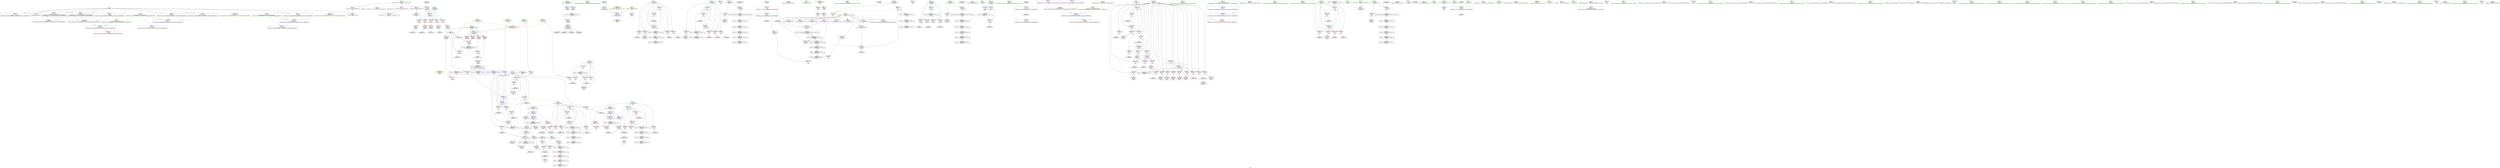 digraph "SVFG" {
	label="SVFG";

	Node0x55ae80d0cdf0 [shape=record,color=grey,label="{NodeID: 0\nNullPtr}"];
	Node0x55ae80d0cdf0 -> Node0x55ae80d1e3c0[style=solid];
	Node0x55ae80d0cdf0 -> Node0x55ae80d1e4c0[style=solid];
	Node0x55ae80d0cdf0 -> Node0x55ae80d1e590[style=solid];
	Node0x55ae80d0cdf0 -> Node0x55ae80d1e660[style=solid];
	Node0x55ae80d0cdf0 -> Node0x55ae80d1e730[style=solid];
	Node0x55ae80d0cdf0 -> Node0x55ae80d1e800[style=solid];
	Node0x55ae80d0cdf0 -> Node0x55ae80d1e8d0[style=solid];
	Node0x55ae80d0cdf0 -> Node0x55ae80d1b7e0[style=solid];
	Node0x55ae80d0cdf0 -> Node0x55ae80d2a480[style=solid];
	Node0x55ae80d2ae70 [shape=record,color=blue,label="{NodeID: 277\n167\<--183\nc\<--conv\n_Z4ReadRi\n}"];
	Node0x55ae80d2ae70 -> Node0x55ae80d23e10[style=dashed];
	Node0x55ae80d2ae70 -> Node0x55ae80d23ee0[style=dashed];
	Node0x55ae80d2ae70 -> Node0x55ae80d23fb0[style=dashed];
	Node0x55ae80d2ae70 -> Node0x55ae80d24080[style=dashed];
	Node0x55ae80d2ae70 -> Node0x55ae80d24150[style=dashed];
	Node0x55ae80d2ae70 -> Node0x55ae80d2ae70[style=dashed];
	Node0x55ae80d1eb40 [shape=record,color=red,label="{NodeID: 194\n319\<--257\n\<--A\nmain\n}"];
	Node0x55ae80d1eb40 -> Node0x55ae80d2b5c0[style=solid];
	Node0x55ae80d1c470 [shape=record,color=black,label="{NodeID: 111\n161\<--245\n_Z4ReadRi_ret\<--\n_Z4ReadRi\n|{<s0>16|<s1>18|<s2>19|<s3>20}}"];
	Node0x55ae80d1c470:s0 -> Node0x55ae80d900e0[style=solid,color=blue];
	Node0x55ae80d1c470:s1 -> Node0x55ae80d90210[style=solid,color=blue];
	Node0x55ae80d1c470:s2 -> Node0x55ae80d90310[style=solid,color=blue];
	Node0x55ae80d1c470:s3 -> Node0x55ae80d90450[style=solid,color=blue];
	Node0x55ae80cf5fc0 [shape=record,color=green,label="{NodeID: 28\n385\<--1\n\<--dummyObj\nCan only get source location for instruction, argument, global var or function.}"];
	Node0x55ae80d8ff10 [shape=record,color=black,label="{NodeID: 637\n150 = PHI()\n}"];
	Node0x55ae80d8ff10 -> Node0x55ae80d1bec0[style=solid];
	Node0x55ae80d25790 [shape=record,color=grey,label="{NodeID: 388\n222 = Binary(221, 208, )\n}"];
	Node0x55ae80d25790 -> Node0x55ae80d2b0e0[style=solid];
	Node0x55ae80d2c530 [shape=record,color=blue,label="{NodeID: 305\n269\<--71\nk\<--\nmain\n}"];
	Node0x55ae80d2c530 -> Node0x55ae80d20540[style=dashed];
	Node0x55ae80d2c530 -> Node0x55ae80d20610[style=dashed];
	Node0x55ae80d2c530 -> Node0x55ae80d206e0[style=dashed];
	Node0x55ae80d2c530 -> Node0x55ae80d207b0[style=dashed];
	Node0x55ae80d2c530 -> Node0x55ae80d20880[style=dashed];
	Node0x55ae80d2c530 -> Node0x55ae80d2ce20[style=dashed];
	Node0x55ae80d2c530 -> Node0x55ae80d4b680[style=dashed];
	Node0x55ae80d20200 [shape=record,color=red,label="{NodeID: 222\n419\<--267\n\<--b\nmain\n}"];
	Node0x55ae80d20200 -> Node0x55ae80d20cc0[style=solid];
	Node0x55ae80d21d00 [shape=record,color=purple,label="{NodeID: 139\n301\<--20\n\<--.str.5\nmain\n}"];
	Node0x55ae80d1c9b0 [shape=record,color=green,label="{NodeID: 56\n163\<--164\nretval\<--retval_field_insensitive\n_Z4ReadRi\n}"];
	Node0x55ae80d1c9b0 -> Node0x55ae80d23930[style=solid];
	Node0x55ae80d1c9b0 -> Node0x55ae80d2af40[style=solid];
	Node0x55ae80d1c9b0 -> Node0x55ae80d2b350[style=solid];
	Node0x55ae80d5a050 [shape=record,color=black,label="{NodeID: 499\nMR_34V_2 = PHI(MR_34V_3, MR_34V_1, )\npts\{258 \}\n|{<s0>18}}"];
	Node0x55ae80d5a050:s0 -> Node0x55ae80d2ada0[style=dashed,color=red];
	Node0x55ae80d37580 [shape=record,color=grey,label="{NodeID: 416\n212 = cmp(211, 213, )\n}"];
	Node0x55ae80d297f0 [shape=record,color=red,label="{NodeID: 250\n527\<--281\n\<--b2\nmain\n}"];
	Node0x55ae80d297f0 -> Node0x55ae80d21750[style=solid];
	Node0x55ae80d23450 [shape=record,color=red,label="{NodeID: 167\n81\<--78\n\<--call4\n_Z6pluralNSt7__cxx1112basic_stringIcSt11char_traitsIcESaIcEEE\n}"];
	Node0x55ae80d23450 -> Node0x55ae80d1bdf0[style=solid];
	Node0x55ae80d1def0 [shape=record,color=green,label="{NodeID: 84\n298\<--299\nfreopen\<--freopen_field_insensitive\n}"];
	Node0x55ae80d0fe50 [shape=record,color=green,label="{NodeID: 1\n7\<--1\n__dso_handle\<--dummyObj\nGlob }"];
	Node0x55ae80d2af40 [shape=record,color=blue,label="{NodeID: 278\n163\<--117\nretval\<--\n_Z4ReadRi\n}"];
	Node0x55ae80d2af40 -> Node0x55ae80d4fcb0[style=dashed];
	Node0x55ae80d1ec10 [shape=record,color=red,label="{NodeID: 195\n342\<--259\n\<--B\nmain\n}"];
	Node0x55ae80d1ec10 -> Node0x55ae80d2b9d0[style=solid];
	Node0x55ae80d1c540 [shape=record,color=black,label="{NodeID: 112\n297\<--294\ncall\<--\nmain\n}"];
	Node0x55ae80cf6090 [shape=record,color=green,label="{NodeID: 29\n390\<--1\n\<--dummyObj\nCan only get source location for instruction, argument, global var or function.}"];
	Node0x55ae80d90010 [shape=record,color=black,label="{NodeID: 638\n313 = PHI()\n}"];
	Node0x55ae80d25910 [shape=record,color=grey,label="{NodeID: 389\n356 = Binary(355, 76, )\n}"];
	Node0x55ae80d25910 -> Node0x55ae80d2bc40[style=solid];
	Node0x55ae80d2c600 [shape=record,color=blue,label="{NodeID: 306\n285\<--425\nd\<--\nmain\n}"];
	Node0x55ae80d2c600 -> Node0x55ae80d29990[style=dashed];
	Node0x55ae80d2c600 -> Node0x55ae80d2c600[style=dashed];
	Node0x55ae80d2c600 -> Node0x55ae80d4d980[style=dashed];
	Node0x55ae80d202d0 [shape=record,color=red,label="{NodeID: 223\n455\<--267\n\<--b\nmain\n}"];
	Node0x55ae80d202d0 -> Node0x55ae80d38480[style=solid];
	Node0x55ae80d21dd0 [shape=record,color=purple,label="{NodeID: 140\n302\<--22\n\<--.str.6\nmain\n}"];
	Node0x55ae80d1ca40 [shape=record,color=green,label="{NodeID: 57\n165\<--166\nfirst.addr\<--first.addr_field_insensitive\n_Z4ReadRi\n}"];
	Node0x55ae80d1ca40 -> Node0x55ae80d23a00[style=solid];
	Node0x55ae80d1ca40 -> Node0x55ae80d23ad0[style=solid];
	Node0x55ae80d1ca40 -> Node0x55ae80d23ba0[style=solid];
	Node0x55ae80d1ca40 -> Node0x55ae80d23c70[style=solid];
	Node0x55ae80d1ca40 -> Node0x55ae80d23d40[style=solid];
	Node0x55ae80d1ca40 -> Node0x55ae80d2ab30[style=solid];
	Node0x55ae80d54b90 [shape=record,color=yellow,style=double,label="{NodeID: 583\n8V_1 = ENCHI(MR_8V_0)\npts\{111 \}\nFun[_ZStplIcSt11char_traitsIcESaIcEENSt7__cxx1112basic_stringIT_T0_T1_EERKS8_PKS5_]}"];
	Node0x55ae80d54b90 -> Node0x55ae80d2a8c0[style=dashed];
	Node0x55ae80d5a550 [shape=record,color=black,label="{NodeID: 500\nMR_36V_2 = PHI(MR_36V_3, MR_36V_1, )\npts\{260 \}\n|{<s0>19}}"];
	Node0x55ae80d5a550:s0 -> Node0x55ae80d2ada0[style=dashed,color=red];
	Node0x55ae80d37700 [shape=record,color=grey,label="{NodeID: 417\n200 = cmp(199, 175, )\n}"];
	Node0x55ae80d298c0 [shape=record,color=red,label="{NodeID: 251\n530\<--283\n\<--k2\nmain\n}"];
	Node0x55ae80d298c0 -> Node0x55ae80d21820[style=solid];
	Node0x55ae80d23520 [shape=record,color=red,label="{NodeID: 168\n118\<--104\n\<--__lhs.addr\n_ZStplIcSt11char_traitsIcESaIcEENSt7__cxx1112basic_stringIT_T0_T1_EERKS8_PKS5_\n}"];
	Node0x55ae80d1dfc0 [shape=record,color=green,label="{NodeID: 85\n314\<--315\nprintf\<--printf_field_insensitive\n}"];
	Node0x55ae80d127d0 [shape=record,color=green,label="{NodeID: 2\n8\<--1\n.str\<--dummyObj\nGlob }"];
	Node0x55ae80d2b010 [shape=record,color=blue,label="{NodeID: 279\n171\<--203\nn\<--\n_Z4ReadRi\n}"];
	Node0x55ae80d2b010 -> Node0x55ae80d58220[style=dashed];
	Node0x55ae80d1ece0 [shape=record,color=red,label="{NodeID: 196\n363\<--261\n\<--K\nmain\n}"];
	Node0x55ae80d1ece0 -> Node0x55ae80d2bde0[style=solid];
	Node0x55ae80d1c610 [shape=record,color=black,label="{NodeID: 113\n303\<--300\ncall1\<--\nmain\n}"];
	Node0x55ae80cf6160 [shape=record,color=green,label="{NodeID: 30\n395\<--1\n\<--dummyObj\nCan only get source location for instruction, argument, global var or function.}"];
	Node0x55ae80d900e0 [shape=record,color=black,label="{NodeID: 639\n304 = PHI(161, )\n}"];
	Node0x55ae80d6ab40 [shape=record,color=yellow,style=double,label="{NodeID: 556\n12V_1 = ENCHI(MR_12V_0)\npts\{14 \}\nFun[_GLOBAL__sub_I_sourspinach_1_1.cpp]|{<s0>24}}"];
	Node0x55ae80d6ab40:s0 -> Node0x55ae80d2aa60[style=dashed,color=red];
	Node0x55ae80d25a90 [shape=record,color=grey,label="{NodeID: 390\n75 = Binary(74, 76, )\n}"];
	Node0x55ae80d25a90 -> Node0x55ae80d1bd20[style=solid];
	Node0x55ae80d2c6d0 [shape=record,color=blue,label="{NodeID: 307\n271\<--71\nd1\<--\nmain\n}"];
	Node0x55ae80d2c6d0 -> Node0x55ae80d288c0[style=dashed];
	Node0x55ae80d2c6d0 -> Node0x55ae80d28950[style=dashed];
	Node0x55ae80d2c6d0 -> Node0x55ae80d28a20[style=dashed];
	Node0x55ae80d2c6d0 -> Node0x55ae80d28af0[style=dashed];
	Node0x55ae80d2c6d0 -> Node0x55ae80d28bc0[style=dashed];
	Node0x55ae80d2c6d0 -> Node0x55ae80d2cd50[style=dashed];
	Node0x55ae80d2c6d0 -> Node0x55ae80d62250[style=dashed];
	Node0x55ae80d203a0 [shape=record,color=red,label="{NodeID: 224\n491\<--267\n\<--b\nmain\n}"];
	Node0x55ae80d203a0 -> Node0x55ae80d38900[style=solid];
	Node0x55ae80d21ea0 [shape=record,color=purple,label="{NodeID: 141\n388\<--25\n\<--_ZZ4mainE3dyn\nmain\n}"];
	Node0x55ae80d21ea0 -> Node0x55ae80d2c1f0[style=solid];
	Node0x55ae80d1cad0 [shape=record,color=green,label="{NodeID: 58\n167\<--168\nc\<--c_field_insensitive\n_Z4ReadRi\n}"];
	Node0x55ae80d1cad0 -> Node0x55ae80d23e10[style=solid];
	Node0x55ae80d1cad0 -> Node0x55ae80d23ee0[style=solid];
	Node0x55ae80d1cad0 -> Node0x55ae80d23fb0[style=solid];
	Node0x55ae80d1cad0 -> Node0x55ae80d24080[style=solid];
	Node0x55ae80d1cad0 -> Node0x55ae80d24150[style=solid];
	Node0x55ae80d1cad0 -> Node0x55ae80d2ae70[style=solid];
	Node0x55ae80d54c70 [shape=record,color=yellow,style=double,label="{NodeID: 584\n10V_1 = ENCHI(MR_10V_0)\npts\{113 \}\nFun[_ZStplIcSt11char_traitsIcESaIcEENSt7__cxx1112basic_stringIT_T0_T1_EERKS8_PKS5_]}"];
	Node0x55ae80d54c70 -> Node0x55ae80d2a990[style=dashed];
	Node0x55ae80d5aa50 [shape=record,color=black,label="{NodeID: 501\nMR_38V_2 = PHI(MR_38V_3, MR_38V_1, )\npts\{262 \}\n|{<s0>20}}"];
	Node0x55ae80d5aa50:s0 -> Node0x55ae80d2ada0[style=dashed,color=red];
	Node0x55ae80d37880 [shape=record,color=grey,label="{NodeID: 418\n406 = cmp(405, 401, )\n}"];
	Node0x55ae80d29990 [shape=record,color=red,label="{NodeID: 252\n519\<--285\n\<--d\nmain\n}"];
	Node0x55ae80d29990 -> Node0x55ae80d36800[style=solid];
	Node0x55ae80d235f0 [shape=record,color=red,label="{NodeID: 169\n122\<--106\n\<--__rhs.addr\n_ZStplIcSt11char_traitsIcESaIcEENSt7__cxx1112basic_stringIT_T0_T1_EERKS8_PKS5_\n}"];
	Node0x55ae80d1e0c0 [shape=record,color=green,label="{NodeID: 86\n386\<--387\nllvm.memset.p0i8.i64\<--llvm.memset.p0i8.i64_field_insensitive\n}"];
	Node0x55ae80d14cf0 [shape=record,color=green,label="{NodeID: 3\n10\<--1\n.str.1\<--dummyObj\nGlob }"];
	Node0x55ae80d2b0e0 [shape=record,color=blue,label="{NodeID: 280\n223\<--222\n\<--sub\n_Z4ReadRi\n}"];
	Node0x55ae80d2b0e0 -> Node0x55ae80d58720[style=dashed];
	Node0x55ae80d1edb0 [shape=record,color=red,label="{NodeID: 197\n324\<--263\n\<--i\nmain\n}"];
	Node0x55ae80d1edb0 -> Node0x55ae80d39500[style=solid];
	Node0x55ae80d1c6e0 [shape=record,color=black,label="{NodeID: 114\n330\<--329\nidxprom\<--\nmain\n}"];
	Node0x55ae80cf6230 [shape=record,color=green,label="{NodeID: 31\n401\<--1\n\<--dummyObj\nCan only get source location for instruction, argument, global var or function.}"];
	Node0x55ae80d90210 [shape=record,color=black,label="{NodeID: 640\n316 = PHI(161, )\n}"];
	Node0x55ae80d6ac50 [shape=record,color=yellow,style=double,label="{NodeID: 557\n26V_1 = ENCHI(MR_26V_0)\npts\{1 \}\nFun[main]}"];
	Node0x55ae80d6ac50 -> Node0x55ae80d232b0[style=dashed];
	Node0x55ae80d6ac50 -> Node0x55ae80d23380[style=dashed];
	Node0x55ae80d25c10 [shape=record,color=grey,label="{NodeID: 391\n381 = Binary(380, 339, )\n}"];
	Node0x55ae80d25c10 -> Node0x55ae80d2c120[style=solid];
	Node0x55ae80d2c7a0 [shape=record,color=blue,label="{NodeID: 308\n273\<--71\nd2\<--\nmain\n}"];
	Node0x55ae80d2c7a0 -> Node0x55ae80d28c90[style=dashed];
	Node0x55ae80d2c7a0 -> Node0x55ae80d28d60[style=dashed];
	Node0x55ae80d2c7a0 -> Node0x55ae80d28e30[style=dashed];
	Node0x55ae80d2c7a0 -> Node0x55ae80d28f00[style=dashed];
	Node0x55ae80d2c7a0 -> Node0x55ae80d28fd0[style=dashed];
	Node0x55ae80d2c7a0 -> Node0x55ae80d2c7a0[style=dashed];
	Node0x55ae80d2c7a0 -> Node0x55ae80d2cc80[style=dashed];
	Node0x55ae80d2c7a0 -> Node0x55ae80d67780[style=dashed];
	Node0x55ae80d20470 [shape=record,color=red,label="{NodeID: 225\n553\<--267\n\<--b\nmain\n}"];
	Node0x55ae80d20470 -> Node0x55ae80d35c80[style=solid];
	Node0x55ae80d21f70 [shape=record,color=purple,label="{NodeID: 142\n415\<--25\narrayidx43\<--_ZZ4mainE3dyn\nmain\n}"];
	Node0x55ae80d1cb60 [shape=record,color=green,label="{NodeID: 59\n169\<--170\nr\<--r_field_insensitive\n_Z4ReadRi\n}"];
	Node0x55ae80d1cb60 -> Node0x55ae80d24220[style=solid];
	Node0x55ae80d1cb60 -> Node0x55ae80d242f0[style=solid];
	Node0x55ae80d1cb60 -> Node0x55ae80d243c0[style=solid];
	Node0x55ae80d1cb60 -> Node0x55ae80d2ac00[style=solid];
	Node0x55ae80d1cb60 -> Node0x55ae80d2b1b0[style=solid];
	Node0x55ae80d5af50 [shape=record,color=black,label="{NodeID: 502\nMR_40V_2 = PHI(MR_40V_13, MR_40V_1, )\npts\{264 \}\n}"];
	Node0x55ae80d5af50 -> Node0x55ae80d2b690[style=dashed];
	Node0x55ae80d37a00 [shape=record,color=grey,label="{NodeID: 419\n196 = cmp(195, 197, )\n}"];
	Node0x55ae80d29a60 [shape=record,color=red,label="{NodeID: 253\n425\<--424\n\<--arrayidx49\nmain\n}"];
	Node0x55ae80d29a60 -> Node0x55ae80d2c600[style=solid];
	Node0x55ae80d29a60 -> Node0x55ae80d39980[style=solid];
	Node0x55ae80d236c0 [shape=record,color=red,label="{NodeID: 170\n128\<--108\nnrvo.val\<--nrvo\n_ZStplIcSt11char_traitsIcESaIcEENSt7__cxx1112basic_stringIT_T0_T1_EERKS8_PKS5_\n}"];
	Node0x55ae80d1e1c0 [shape=record,color=green,label="{NodeID: 87\n595\<--596\n__gxx_personality_v0\<--__gxx_personality_v0_field_insensitive\n}"];
	Node0x55ae80cec1c0 [shape=record,color=green,label="{NodeID: 4\n13\<--1\n\<--dummyObj\nCan only get source location for instruction, argument, global var or function.}"];
	Node0x55ae80d2b1b0 [shape=record,color=blue,label="{NodeID: 281\n169\<--203\nr\<--\n_Z4ReadRi\n}"];
	Node0x55ae80d2b1b0 -> Node0x55ae80d57d20[style=dashed];
	Node0x55ae80d1ee80 [shape=record,color=red,label="{NodeID: 198\n329\<--263\n\<--i\nmain\n}"];
	Node0x55ae80d1ee80 -> Node0x55ae80d1c6e0[style=solid];
	Node0x55ae80d209c0 [shape=record,color=black,label="{NodeID: 115\n352\<--351\nidxprom14\<--\nmain\n}"];
	Node0x55ae80cf6300 [shape=record,color=green,label="{NodeID: 32\n428\<--1\n\<--dummyObj\nCan only get source location for instruction, argument, global var or function.}"];
	Node0x55ae80d90310 [shape=record,color=black,label="{NodeID: 641\n317 = PHI(161, )\n}"];
	Node0x55ae80d25d90 [shape=record,color=grey,label="{NodeID: 392\n239 = Binary(71, 238, )\n}"];
	Node0x55ae80d25d90 -> Node0x55ae80d2b280[style=solid];
	Node0x55ae80d2c870 [shape=record,color=blue,label="{NodeID: 309\n275\<--442\nd3\<--and56\nmain\n}"];
	Node0x55ae80d2c870 -> Node0x55ae80d290a0[style=dashed];
	Node0x55ae80d2c870 -> Node0x55ae80d29170[style=dashed];
	Node0x55ae80d2c870 -> Node0x55ae80d2c870[style=dashed];
	Node0x55ae80d2c870 -> Node0x55ae80d60950[style=dashed];
	Node0x55ae80d20540 [shape=record,color=red,label="{NodeID: 226\n410\<--269\n\<--k\nmain\n}"];
	Node0x55ae80d20540 -> Node0x55ae80d39080[style=solid];
	Node0x55ae80d22040 [shape=record,color=purple,label="{NodeID: 143\n418\<--25\narrayidx45\<--_ZZ4mainE3dyn\nmain\n}"];
	Node0x55ae80d1cbf0 [shape=record,color=green,label="{NodeID: 60\n171\<--172\nn\<--n_field_insensitive\n_Z4ReadRi\n}"];
	Node0x55ae80d1cbf0 -> Node0x55ae80d24490[style=solid];
	Node0x55ae80d1cbf0 -> Node0x55ae80d2acd0[style=solid];
	Node0x55ae80d1cbf0 -> Node0x55ae80d2b010[style=solid];
	Node0x55ae80d5b450 [shape=record,color=black,label="{NodeID: 503\nMR_42V_2 = PHI(MR_42V_3, MR_42V_1, )\npts\{266 \}\n}"];
	Node0x55ae80d5b450 -> Node0x55ae80d2c390[style=dashed];
	Node0x55ae80d5b450 -> Node0x55ae80d5b450[style=dashed];
	Node0x55ae80d37b80 [shape=record,color=grey,label="{NodeID: 420\n400 = cmp(399, 401, )\n}"];
	Node0x55ae80d29b30 [shape=record,color=red,label="{NodeID: 254\n451\<--450\n\<--arrayidx59\nmain\n}"];
	Node0x55ae80d29b30 -> Node0x55ae80d39380[style=solid];
	Node0x55ae80d23790 [shape=record,color=red,label="{NodeID: 171\n142\<--110\nexn\<--exn.slot\n_ZStplIcSt11char_traitsIcESaIcEENSt7__cxx1112basic_stringIT_T0_T1_EERKS8_PKS5_\n}"];
	Node0x55ae80d1e2c0 [shape=record,color=green,label="{NodeID: 88\n36\<--601\n_GLOBAL__sub_I_sourspinach_1_1.cpp\<--_GLOBAL__sub_I_sourspinach_1_1.cpp_field_insensitive\n}"];
	Node0x55ae80d1e2c0 -> Node0x55ae80d2a380[style=solid];
	Node0x55ae80cda2b0 [shape=record,color=green,label="{NodeID: 5\n15\<--1\n.str.3\<--dummyObj\nGlob }"];
	Node0x55ae80d2b280 [shape=record,color=blue,label="{NodeID: 282\n240\<--239\n\<--sub22\n_Z4ReadRi\n}"];
	Node0x55ae80d2b280 -> Node0x55ae80d501b0[style=dashed];
	Node0x55ae80d1ef50 [shape=record,color=red,label="{NodeID: 199\n337\<--263\n\<--i\nmain\n}"];
	Node0x55ae80d1ef50 -> Node0x55ae80d26210[style=solid];
	Node0x55ae80d20a50 [shape=record,color=black,label="{NodeID: 116\n373\<--372\nidxprom24\<--\nmain\n}"];
	Node0x55ae80cf63d0 [shape=record,color=green,label="{NodeID: 33\n4\<--6\n_ZStL8__ioinit\<--_ZStL8__ioinit_field_insensitive\nGlob }"];
	Node0x55ae80cf63d0 -> Node0x55ae80d218f0[style=solid];
	Node0x55ae80d90450 [shape=record,color=black,label="{NodeID: 642\n318 = PHI(161, )\n}"];
	Node0x55ae80d6ae40 [shape=record,color=yellow,style=double,label="{NodeID: 559\n30V_1 = ENCHI(MR_30V_0)\npts\{254 \}\nFun[main]|{<s0>16}}"];
	Node0x55ae80d6ae40:s0 -> Node0x55ae80d2ada0[style=dashed,color=red];
	Node0x55ae80d25f10 [shape=record,color=grey,label="{NodeID: 393\n371 = Binary(370, 76, )\n}"];
	Node0x55ae80d25f10 -> Node0x55ae80d2bf80[style=solid];
	Node0x55ae80d2c940 [shape=record,color=blue,label="{NodeID: 310\n279\<--489\na2\<--cond\nmain\n}"];
	Node0x55ae80d2c940 -> Node0x55ae80d29720[style=dashed];
	Node0x55ae80d2c940 -> Node0x55ae80d4e380[style=dashed];
	Node0x55ae80d20610 [shape=record,color=red,label="{NodeID: 227\n422\<--269\n\<--k\nmain\n}"];
	Node0x55ae80d20610 -> Node0x55ae80d20d90[style=solid];
	Node0x55ae80d22110 [shape=record,color=purple,label="{NodeID: 144\n421\<--25\narrayidx47\<--_ZZ4mainE3dyn\nmain\n}"];
	Node0x55ae80d1cc80 [shape=record,color=green,label="{NodeID: 61\n181\<--182\ngetchar\<--getchar_field_insensitive\n}"];
	Node0x55ae80d5b950 [shape=record,color=black,label="{NodeID: 504\nMR_44V_2 = PHI(MR_44V_3, MR_44V_1, )\npts\{268 \}\n}"];
	Node0x55ae80d5b950 -> Node0x55ae80d52ee0[style=dashed];
	Node0x55ae80d37d00 [shape=record,color=grey,label="{NodeID: 421\n190 = cmp(189, 175, )\n}"];
	Node0x55ae80d29c00 [shape=record,color=red,label="{NodeID: 255\n462\<--461\n\<--arrayidx65\nmain\n}"];
	Node0x55ae80d29c00 -> Node0x55ae80d36f80[style=solid];
	Node0x55ae80d23860 [shape=record,color=red,label="{NodeID: 172\n143\<--112\nsel\<--ehselector.slot\n_ZStplIcSt11char_traitsIcESaIcEENSt7__cxx1112basic_stringIT_T0_T1_EERKS8_PKS5_\n}"];
	Node0x55ae80d1e3c0 [shape=record,color=black,label="{NodeID: 89\n2\<--3\ndummyVal\<--dummyVal\n}"];
	Node0x55ae80ceb8f0 [shape=record,color=green,label="{NodeID: 6\n17\<--1\n.str.4\<--dummyObj\nGlob }"];
	Node0x55ae80d2b350 [shape=record,color=blue,label="{NodeID: 283\n163\<--127\nretval\<--\n_Z4ReadRi\n}"];
	Node0x55ae80d2b350 -> Node0x55ae80d4fcb0[style=dashed];
	Node0x55ae80d1f020 [shape=record,color=red,label="{NodeID: 200\n346\<--263\n\<--i\nmain\n}"];
	Node0x55ae80d1f020 -> Node0x55ae80d38300[style=solid];
	Node0x55ae80d20b20 [shape=record,color=black,label="{NodeID: 117\n414\<--413\nidxprom42\<--\nmain\n}"];
	Node0x55ae80cf64a0 [shape=record,color=green,label="{NodeID: 34\n12\<--14\n_ZL2PI\<--_ZL2PI_field_insensitive\nGlob }"];
	Node0x55ae80cf64a0 -> Node0x55ae80d2a1b0[style=solid];
	Node0x55ae80cf64a0 -> Node0x55ae80d2aa60[style=solid];
	Node0x55ae80d90590 [shape=record,color=black,label="{NodeID: 643\n570 = PHI()\n}"];
	Node0x55ae80d26090 [shape=record,color=grey,label="{NodeID: 394\n217 = Binary(216, 218, )\n}"];
	Node0x55ae80d26090 -> Node0x55ae80d25610[style=solid];
	Node0x55ae80d2ca10 [shape=record,color=blue,label="{NodeID: 311\n281\<--503\nb2\<--cond86\nmain\n}"];
	Node0x55ae80d2ca10 -> Node0x55ae80d297f0[style=dashed];
	Node0x55ae80d2ca10 -> Node0x55ae80d4e880[style=dashed];
	Node0x55ae80d206e0 [shape=record,color=red,label="{NodeID: 228\n466\<--269\n\<--k\nmain\n}"];
	Node0x55ae80d206e0 -> Node0x55ae80d37100[style=solid];
	Node0x55ae80d221e0 [shape=record,color=purple,label="{NodeID: 145\n424\<--25\narrayidx49\<--_ZZ4mainE3dyn\nmain\n}"];
	Node0x55ae80d221e0 -> Node0x55ae80d29a60[style=solid];
	Node0x55ae80d1cd10 [shape=record,color=green,label="{NodeID: 62\n248\<--249\nmain\<--main_field_insensitive\n}"];
	Node0x55ae80d5be50 [shape=record,color=black,label="{NodeID: 505\nMR_46V_2 = PHI(MR_46V_3, MR_46V_1, )\npts\{270 \}\n}"];
	Node0x55ae80d5be50 -> Node0x55ae80d533e0[style=dashed];
	Node0x55ae80d37e80 [shape=record,color=grey,label="{NodeID: 422\n235 = cmp(234, 175, )\n}"];
	Node0x55ae80d29cd0 [shape=record,color=red,label="{NodeID: 256\n473\<--472\n\<--arrayidx72\nmain\n}"];
	Node0x55ae80d29cd0 -> Node0x55ae80d38d80[style=solid];
	Node0x55ae80d23930 [shape=record,color=red,label="{NodeID: 173\n245\<--163\n\<--retval\n_Z4ReadRi\n}"];
	Node0x55ae80d23930 -> Node0x55ae80d1c470[style=solid];
	Node0x55ae80d1e4c0 [shape=record,color=black,label="{NodeID: 90\n64\<--3\nagg.result\<--dummyVal\n_Z6pluralNSt7__cxx1112basic_stringIcSt11char_traitsIcESaIcEEE\n0th arg _Z6pluralNSt7__cxx1112basic_stringIcSt11char_traitsIcESaIcEEE |{<s0>6|<s1>7}}"];
	Node0x55ae80d1e4c0:s0 -> Node0x55ae80d90ad0[style=solid,color=red];
	Node0x55ae80d1e4c0:s1 -> Node0x55ae80d90ad0[style=solid,color=red];
	Node0x55ae80ceb980 [shape=record,color=green,label="{NodeID: 7\n19\<--1\nstdin\<--dummyObj\nGlob }"];
	Node0x55ae80d2b420 [shape=record,color=blue,label="{NodeID: 284\n251\<--71\nretval\<--\nmain\n}"];
	Node0x55ae80d1f0f0 [shape=record,color=red,label="{NodeID: 201\n351\<--263\n\<--i\nmain\n}"];
	Node0x55ae80d1f0f0 -> Node0x55ae80d209c0[style=solid];
	Node0x55ae80d20bf0 [shape=record,color=black,label="{NodeID: 118\n417\<--416\nidxprom44\<--\nmain\n}"];
	Node0x55ae80cf6570 [shape=record,color=green,label="{NodeID: 35\n25\<--29\n_ZZ4mainE3dyn\<--_ZZ4mainE3dyn_field_insensitive\nGlob }"];
	Node0x55ae80cf6570 -> Node0x55ae80d1b8b0[style=solid];
	Node0x55ae80cf6570 -> Node0x55ae80d21ea0[style=solid];
	Node0x55ae80cf6570 -> Node0x55ae80d21f70[style=solid];
	Node0x55ae80cf6570 -> Node0x55ae80d22040[style=solid];
	Node0x55ae80cf6570 -> Node0x55ae80d22110[style=solid];
	Node0x55ae80cf6570 -> Node0x55ae80d221e0[style=solid];
	Node0x55ae80cf6570 -> Node0x55ae80d222b0[style=solid];
	Node0x55ae80cf6570 -> Node0x55ae80d22380[style=solid];
	Node0x55ae80cf6570 -> Node0x55ae80d22450[style=solid];
	Node0x55ae80cf6570 -> Node0x55ae80d22520[style=solid];
	Node0x55ae80cf6570 -> Node0x55ae80d225f0[style=solid];
	Node0x55ae80d90660 [shape=record,color=black,label="{NodeID: 644\n162 = PHI(253, 257, 259, 261, )\n0th arg _Z4ReadRi }"];
	Node0x55ae80d90660 -> Node0x55ae80d2ab30[style=solid];
	Node0x55ae80d52ee0 [shape=record,color=black,label="{NodeID: 478\nMR_44V_3 = PHI(MR_44V_4, MR_44V_2, )\npts\{268 \}\n}"];
	Node0x55ae80d52ee0 -> Node0x55ae80d2c460[style=dashed];
	Node0x55ae80d52ee0 -> Node0x55ae80d52ee0[style=dashed];
	Node0x55ae80d52ee0 -> Node0x55ae80d5b950[style=dashed];
	Node0x55ae80d26210 [shape=record,color=grey,label="{NodeID: 395\n338 = Binary(337, 339, )\n}"];
	Node0x55ae80d26210 -> Node0x55ae80d2b900[style=solid];
	Node0x55ae80d2cae0 [shape=record,color=blue,label="{NodeID: 312\n283\<--517\nk2\<--cond93\nmain\n}"];
	Node0x55ae80d2cae0 -> Node0x55ae80d298c0[style=dashed];
	Node0x55ae80d2cae0 -> Node0x55ae80d4ed80[style=dashed];
	Node0x55ae80d207b0 [shape=record,color=red,label="{NodeID: 229\n505\<--269\n\<--k\nmain\n}"];
	Node0x55ae80d207b0 -> Node0x55ae80d38f00[style=solid];
	Node0x55ae80d222b0 [shape=record,color=purple,label="{NodeID: 146\n523\<--25\narrayidx95\<--_ZZ4mainE3dyn\nmain\n}"];
	Node0x55ae80d1cde0 [shape=record,color=green,label="{NodeID: 63\n251\<--252\nretval\<--retval_field_insensitive\nmain\n}"];
	Node0x55ae80d1cde0 -> Node0x55ae80d2b420[style=solid];
	Node0x55ae80d5c350 [shape=record,color=black,label="{NodeID: 506\nMR_48V_2 = PHI(MR_48V_3, MR_48V_1, )\npts\{272 \}\n}"];
	Node0x55ae80d5c350 -> Node0x55ae80d538e0[style=dashed];
	Node0x55ae80d38000 [shape=record,color=grey,label="{NodeID: 423\n228 = cmp(227, 175, )\n}"];
	Node0x55ae80d29da0 [shape=record,color=red,label="{NodeID: 257\n484\<--483\n\<--arrayidx78\nmain\n}"];
	Node0x55ae80d29da0 -> Node0x55ae80d38780[style=solid];
	Node0x55ae80d23a00 [shape=record,color=red,label="{NodeID: 174\n177\<--165\n\<--first.addr\n_Z4ReadRi\n}"];
	Node0x55ae80d23a00 -> Node0x55ae80d2ada0[style=solid];
	Node0x55ae80d1e590 [shape=record,color=black,label="{NodeID: 91\n65\<--3\ns\<--dummyVal\n_Z6pluralNSt7__cxx1112basic_stringIcSt11char_traitsIcESaIcEEE\n1st arg _Z6pluralNSt7__cxx1112basic_stringIcSt11char_traitsIcESaIcEEE |{<s0>6|<s1>7}}"];
	Node0x55ae80d1e590:s0 -> Node0x55ae80d90ce0[style=solid,color=red];
	Node0x55ae80d1e590:s1 -> Node0x55ae80d90ce0[style=solid,color=red];
	Node0x55ae80cf3ed0 [shape=record,color=green,label="{NodeID: 8\n20\<--1\n.str.5\<--dummyObj\nGlob }"];
	Node0x55ae80d2b4f0 [shape=record,color=blue,label="{NodeID: 285\n255\<--76\nt\<--\nmain\n}"];
	Node0x55ae80d2b4f0 -> Node0x55ae80d59b50[style=dashed];
	Node0x55ae80d1f1c0 [shape=record,color=red,label="{NodeID: 202\n359\<--263\n\<--i\nmain\n}"];
	Node0x55ae80d1f1c0 -> Node0x55ae80d25310[style=solid];
	Node0x55ae80d20cc0 [shape=record,color=black,label="{NodeID: 119\n420\<--419\nidxprom46\<--\nmain\n}"];
	Node0x55ae80cf4860 [shape=record,color=green,label="{NodeID: 36\n34\<--38\nllvm.global_ctors\<--llvm.global_ctors_field_insensitive\nGlob }"];
	Node0x55ae80cf4860 -> Node0x55ae80d22860[style=solid];
	Node0x55ae80cf4860 -> Node0x55ae80d22960[style=solid];
	Node0x55ae80cf4860 -> Node0x55ae80d22a60[style=solid];
	Node0x55ae80d90ad0 [shape=record,color=black,label="{NodeID: 645\n101 = PHI(64, 64, )\n0th arg _ZStplIcSt11char_traitsIcESaIcEENSt7__cxx1112basic_stringIT_T0_T1_EERKS8_PKS5_ }"];
	Node0x55ae80d533e0 [shape=record,color=black,label="{NodeID: 479\nMR_46V_3 = PHI(MR_46V_4, MR_46V_2, )\npts\{270 \}\n}"];
	Node0x55ae80d533e0 -> Node0x55ae80d4b680[style=dashed];
	Node0x55ae80d533e0 -> Node0x55ae80d533e0[style=dashed];
	Node0x55ae80d533e0 -> Node0x55ae80d5be50[style=dashed];
	Node0x55ae80d26390 [shape=record,color=grey,label="{NodeID: 396\n521 = Binary(520, 76, )\n}"];
	Node0x55ae80d26390 -> Node0x55ae80d215b0[style=solid];
	Node0x55ae80d2cbb0 [shape=record,color=blue,label="{NodeID: 313\n532\<--534\narrayidx101\<--add102\nmain\n}"];
	Node0x55ae80d2cbb0 -> Node0x55ae80d4f280[style=dashed];
	Node0x55ae80d20880 [shape=record,color=red,label="{NodeID: 230\n548\<--269\n\<--k\nmain\n}"];
	Node0x55ae80d20880 -> Node0x55ae80d36080[style=solid];
	Node0x55ae80d22380 [shape=record,color=purple,label="{NodeID: 147\n526\<--25\narrayidx97\<--_ZZ4mainE3dyn\nmain\n}"];
	Node0x55ae80d1ceb0 [shape=record,color=green,label="{NodeID: 64\n253\<--254\nT\<--T_field_insensitive\nmain\n|{|<s1>16}}"];
	Node0x55ae80d1ceb0 -> Node0x55ae80d24700[style=solid];
	Node0x55ae80d1ceb0:s1 -> Node0x55ae80d90660[style=solid,color=red];
	Node0x55ae80d5c850 [shape=record,color=black,label="{NodeID: 507\nMR_50V_2 = PHI(MR_50V_3, MR_50V_1, )\npts\{274 \}\n}"];
	Node0x55ae80d5c850 -> Node0x55ae80d53de0[style=dashed];
	Node0x55ae80d38180 [shape=record,color=grey,label="{NodeID: 424\n70 = cmp(69, 71, )\n}"];
	Node0x55ae80d29e70 [shape=record,color=red,label="{NodeID: 258\n498\<--497\n\<--arrayidx83\nmain\n}"];
	Node0x55ae80d29e70 -> Node0x55ae80d39680[style=solid];
	Node0x55ae80d23ad0 [shape=record,color=red,label="{NodeID: 175\n215\<--165\n\<--first.addr\n_Z4ReadRi\n}"];
	Node0x55ae80d23ad0 -> Node0x55ae80d24560[style=solid];
	Node0x55ae80d1e660 [shape=record,color=black,label="{NodeID: 92\n130\<--3\n\<--dummyVal\n_ZStplIcSt11char_traitsIcESaIcEENSt7__cxx1112basic_stringIT_T0_T1_EERKS8_PKS5_\n}"];
	Node0x55ae80cf3f60 [shape=record,color=green,label="{NodeID: 9\n22\<--1\n.str.6\<--dummyObj\nGlob }"];
	Node0x55ae80d2b5c0 [shape=record,color=blue,label="{NodeID: 286\n277\<--319\nv\<--\nmain\n}"];
	Node0x55ae80d2b5c0 -> Node0x55ae80d29240[style=dashed];
	Node0x55ae80d2b5c0 -> Node0x55ae80d29310[style=dashed];
	Node0x55ae80d2b5c0 -> Node0x55ae80d2b830[style=dashed];
	Node0x55ae80d2b5c0 -> Node0x55ae80d2b9d0[style=dashed];
	Node0x55ae80d1f290 [shape=record,color=red,label="{NodeID: 203\n367\<--263\n\<--i\nmain\n}"];
	Node0x55ae80d1f290 -> Node0x55ae80d36e00[style=solid];
	Node0x55ae80d20d90 [shape=record,color=black,label="{NodeID: 120\n423\<--422\nidxprom48\<--\nmain\n}"];
	Node0x55ae80cf4930 [shape=record,color=green,label="{NodeID: 37\n39\<--40\n__cxx_global_var_init\<--__cxx_global_var_init_field_insensitive\n}"];
	Node0x55ae80d90ce0 [shape=record,color=black,label="{NodeID: 646\n102 = PHI(65, 65, )\n1st arg _ZStplIcSt11char_traitsIcESaIcEENSt7__cxx1112basic_stringIT_T0_T1_EERKS8_PKS5_ }"];
	Node0x55ae80d90ce0 -> Node0x55ae80d2a580[style=solid];
	Node0x55ae80d538e0 [shape=record,color=black,label="{NodeID: 480\nMR_48V_3 = PHI(MR_48V_4, MR_48V_2, )\npts\{272 \}\n}"];
	Node0x55ae80d538e0 -> Node0x55ae80d4bb80[style=dashed];
	Node0x55ae80d538e0 -> Node0x55ae80d538e0[style=dashed];
	Node0x55ae80d538e0 -> Node0x55ae80d5c350[style=dashed];
	Node0x55ae80d26510 [shape=record,color=grey,label="{NodeID: 397\n559 = Binary(558, 76, )\n}"];
	Node0x55ae80d26510 -> Node0x55ae80d2cfc0[style=solid];
	Node0x55ae80d2cc80 [shape=record,color=blue,label="{NodeID: 314\n273\<--538\nd2\<--inc\nmain\n}"];
	Node0x55ae80d2cc80 -> Node0x55ae80d28c90[style=dashed];
	Node0x55ae80d2cc80 -> Node0x55ae80d28d60[style=dashed];
	Node0x55ae80d2cc80 -> Node0x55ae80d28e30[style=dashed];
	Node0x55ae80d2cc80 -> Node0x55ae80d28f00[style=dashed];
	Node0x55ae80d2cc80 -> Node0x55ae80d28fd0[style=dashed];
	Node0x55ae80d2cc80 -> Node0x55ae80d2c7a0[style=dashed];
	Node0x55ae80d2cc80 -> Node0x55ae80d2cc80[style=dashed];
	Node0x55ae80d2cc80 -> Node0x55ae80d67780[style=dashed];
	Node0x55ae80d288c0 [shape=record,color=red,label="{NodeID: 231\n432\<--271\n\<--d1\nmain\n}"];
	Node0x55ae80d288c0 -> Node0x55ae80d39b00[style=solid];
	Node0x55ae80d22450 [shape=record,color=purple,label="{NodeID: 148\n529\<--25\narrayidx99\<--_ZZ4mainE3dyn\nmain\n}"];
	Node0x55ae80d1cf80 [shape=record,color=green,label="{NodeID: 65\n255\<--256\nt\<--t_field_insensitive\nmain\n}"];
	Node0x55ae80d1cf80 -> Node0x55ae80d247d0[style=solid];
	Node0x55ae80d1cf80 -> Node0x55ae80d1e9a0[style=solid];
	Node0x55ae80d1cf80 -> Node0x55ae80d1ea70[style=solid];
	Node0x55ae80d1cf80 -> Node0x55ae80d2b4f0[style=solid];
	Node0x55ae80d1cf80 -> Node0x55ae80d2d160[style=solid];
	Node0x55ae80d5cd50 [shape=record,color=black,label="{NodeID: 508\nMR_52V_2 = PHI(MR_52V_3, MR_52V_1, )\npts\{276 \}\n}"];
	Node0x55ae80d5cd50 -> Node0x55ae80d542e0[style=dashed];
	Node0x55ae80d38300 [shape=record,color=grey,label="{NodeID: 425\n347 = cmp(346, 71, )\n}"];
	Node0x55ae80d29f40 [shape=record,color=red,label="{NodeID: 259\n512\<--511\n\<--arrayidx90\nmain\n}"];
	Node0x55ae80d29f40 -> Node0x55ae80d38c00[style=solid];
	Node0x55ae80d23ba0 [shape=record,color=red,label="{NodeID: 176\n223\<--165\n\<--first.addr\n_Z4ReadRi\n}"];
	Node0x55ae80d23ba0 -> Node0x55ae80d2b0e0[style=solid];
	Node0x55ae80d1e730 [shape=record,color=black,label="{NodeID: 93\n131\<--3\n\<--dummyVal\n_ZStplIcSt11char_traitsIcESaIcEENSt7__cxx1112basic_stringIT_T0_T1_EERKS8_PKS5_\n}"];
	Node0x55ae80d1e730 -> Node0x55ae80d2a8c0[style=solid];
	Node0x55ae80cf3270 [shape=record,color=green,label="{NodeID: 10\n24\<--1\nstdout\<--dummyObj\nGlob }"];
	Node0x55ae80d2b690 [shape=record,color=blue,label="{NodeID: 287\n263\<--322\ni\<--\nmain\n}"];
	Node0x55ae80d2b690 -> Node0x55ae80d1edb0[style=dashed];
	Node0x55ae80d2b690 -> Node0x55ae80d1ee80[style=dashed];
	Node0x55ae80d2b690 -> Node0x55ae80d1ef50[style=dashed];
	Node0x55ae80d2b690 -> Node0x55ae80d2b900[style=dashed];
	Node0x55ae80d2b690 -> Node0x55ae80d2baa0[style=dashed];
	Node0x55ae80d1f360 [shape=record,color=red,label="{NodeID: 204\n372\<--263\n\<--i\nmain\n}"];
	Node0x55ae80d1f360 -> Node0x55ae80d20a50[style=solid];
	Node0x55ae80d20e60 [shape=record,color=black,label="{NodeID: 121\n449\<--448\nidxprom58\<--\nmain\n}"];
	Node0x55ae80cf4a00 [shape=record,color=green,label="{NodeID: 38\n43\<--44\n_ZNSt8ios_base4InitC1Ev\<--_ZNSt8ios_base4InitC1Ev_field_insensitive\n}"];
	Node0x55ae80d90e30 [shape=record,color=black,label="{NodeID: 647\n103 = PHI(86, 91, )\n2nd arg _ZStplIcSt11char_traitsIcESaIcEENSt7__cxx1112basic_stringIT_T0_T1_EERKS8_PKS5_ }"];
	Node0x55ae80d90e30 -> Node0x55ae80d2a650[style=solid];
	Node0x55ae80d53de0 [shape=record,color=black,label="{NodeID: 481\nMR_50V_3 = PHI(MR_50V_4, MR_50V_2, )\npts\{274 \}\n}"];
	Node0x55ae80d53de0 -> Node0x55ae80d4c080[style=dashed];
	Node0x55ae80d53de0 -> Node0x55ae80d53de0[style=dashed];
	Node0x55ae80d53de0 -> Node0x55ae80d5c850[style=dashed];
	Node0x55ae80d26690 [shape=record,color=grey,label="{NodeID: 398\n564 = Binary(563, 76, )\n}"];
	Node0x55ae80d26690 -> Node0x55ae80d2d090[style=solid];
	Node0x55ae80d2cd50 [shape=record,color=blue,label="{NodeID: 315\n271\<--543\nd1\<--inc106\nmain\n}"];
	Node0x55ae80d2cd50 -> Node0x55ae80d288c0[style=dashed];
	Node0x55ae80d2cd50 -> Node0x55ae80d28950[style=dashed];
	Node0x55ae80d2cd50 -> Node0x55ae80d28a20[style=dashed];
	Node0x55ae80d2cd50 -> Node0x55ae80d28af0[style=dashed];
	Node0x55ae80d2cd50 -> Node0x55ae80d28bc0[style=dashed];
	Node0x55ae80d2cd50 -> Node0x55ae80d2cd50[style=dashed];
	Node0x55ae80d2cd50 -> Node0x55ae80d62250[style=dashed];
	Node0x55ae80d28950 [shape=record,color=red,label="{NodeID: 232\n440\<--271\n\<--d1\nmain\n}"];
	Node0x55ae80d28950 -> Node0x55ae80d36380[style=solid];
	Node0x55ae80d22520 [shape=record,color=purple,label="{NodeID: 149\n532\<--25\narrayidx101\<--_ZZ4mainE3dyn\nmain\n}"];
	Node0x55ae80d22520 -> Node0x55ae80d2a010[style=solid];
	Node0x55ae80d22520 -> Node0x55ae80d2cbb0[style=solid];
	Node0x55ae80d1d050 [shape=record,color=green,label="{NodeID: 66\n257\<--258\nA\<--A_field_insensitive\nmain\n|{|<s1>18}}"];
	Node0x55ae80d1d050 -> Node0x55ae80d1eb40[style=solid];
	Node0x55ae80d1d050:s1 -> Node0x55ae80d90660[style=solid,color=red];
	Node0x55ae80d55400 [shape=record,color=yellow,style=double,label="{NodeID: 592\nRETMU(12V_2)\npts\{14 \}\nFun[_GLOBAL__sub_I_sourspinach_1_1.cpp]}"];
	Node0x55ae80d5d250 [shape=record,color=black,label="{NodeID: 509\nMR_54V_2 = PHI(MR_54V_10, MR_54V_1, )\npts\{278 \}\n}"];
	Node0x55ae80d5d250 -> Node0x55ae80d2b5c0[style=dashed];
	Node0x55ae80d38480 [shape=record,color=grey,label="{NodeID: 426\n456 = cmp(455, 71, )\n}"];
	Node0x55ae80d2a010 [shape=record,color=red,label="{NodeID: 260\n533\<--532\n\<--arrayidx101\nmain\n}"];
	Node0x55ae80d2a010 -> Node0x55ae80d36800[style=solid];
	Node0x55ae80d23c70 [shape=record,color=red,label="{NodeID: 177\n237\<--165\n\<--first.addr\n_Z4ReadRi\n}"];
	Node0x55ae80d23c70 -> Node0x55ae80d24630[style=solid];
	Node0x55ae80d1e800 [shape=record,color=black,label="{NodeID: 94\n133\<--3\n\<--dummyVal\n_ZStplIcSt11char_traitsIcESaIcEENSt7__cxx1112basic_stringIT_T0_T1_EERKS8_PKS5_\n}"];
	Node0x55ae80d1e800 -> Node0x55ae80d2a990[style=solid];
	Node0x55ae80cf3300 [shape=record,color=green,label="{NodeID: 11\n30\<--1\n.str.7\<--dummyObj\nGlob }"];
	Node0x55ae80d4b680 [shape=record,color=black,label="{NodeID: 454\nMR_46V_5 = PHI(MR_46V_7, MR_46V_4, )\npts\{270 \}\n}"];
	Node0x55ae80d4b680 -> Node0x55ae80d2c530[style=dashed];
	Node0x55ae80d4b680 -> Node0x55ae80d4b680[style=dashed];
	Node0x55ae80d4b680 -> Node0x55ae80d533e0[style=dashed];
	Node0x55ae80d2b760 [shape=record,color=blue,label="{NodeID: 288\n331\<--328\narrayidx\<--and\nmain\n}"];
	Node0x55ae80d2b760 -> Node0x55ae80d29b30[style=dashed];
	Node0x55ae80d2b760 -> Node0x55ae80d29da0[style=dashed];
	Node0x55ae80d2b760 -> Node0x55ae80d2b760[style=dashed];
	Node0x55ae80d2b760 -> Node0x55ae80d5f050[style=dashed];
	Node0x55ae80d1f430 [shape=record,color=red,label="{NodeID: 205\n380\<--263\n\<--i\nmain\n}"];
	Node0x55ae80d1f430 -> Node0x55ae80d25c10[style=solid];
	Node0x55ae80d20f30 [shape=record,color=black,label="{NodeID: 122\n460\<--459\nidxprom64\<--\nmain\n}"];
	Node0x55ae80cf4ad0 [shape=record,color=green,label="{NodeID: 39\n49\<--50\n__cxa_atexit\<--__cxa_atexit_field_insensitive\n}"];
	Node0x55ae80d542e0 [shape=record,color=black,label="{NodeID: 482\nMR_52V_3 = PHI(MR_52V_4, MR_52V_2, )\npts\{276 \}\n}"];
	Node0x55ae80d542e0 -> Node0x55ae80d4c580[style=dashed];
	Node0x55ae80d542e0 -> Node0x55ae80d542e0[style=dashed];
	Node0x55ae80d542e0 -> Node0x55ae80d5cd50[style=dashed];
	Node0x55ae80d35c80 [shape=record,color=grey,label="{NodeID: 399\n554 = Binary(553, 76, )\n}"];
	Node0x55ae80d35c80 -> Node0x55ae80d2cef0[style=solid];
	Node0x55ae80d2ce20 [shape=record,color=blue,label="{NodeID: 316\n269\<--549\nk\<--inc110\nmain\n}"];
	Node0x55ae80d2ce20 -> Node0x55ae80d20540[style=dashed];
	Node0x55ae80d2ce20 -> Node0x55ae80d20610[style=dashed];
	Node0x55ae80d2ce20 -> Node0x55ae80d206e0[style=dashed];
	Node0x55ae80d2ce20 -> Node0x55ae80d207b0[style=dashed];
	Node0x55ae80d2ce20 -> Node0x55ae80d20880[style=dashed];
	Node0x55ae80d2ce20 -> Node0x55ae80d2ce20[style=dashed];
	Node0x55ae80d2ce20 -> Node0x55ae80d4b680[style=dashed];
	Node0x55ae80d28a20 [shape=record,color=red,label="{NodeID: 233\n447\<--271\n\<--d1\nmain\n}"];
	Node0x55ae80d28a20 -> Node0x55ae80d39380[style=solid];
	Node0x55ae80d225f0 [shape=record,color=purple,label="{NodeID: 150\n567\<--25\n\<--_ZZ4mainE3dyn\nmain\n}"];
	Node0x55ae80d225f0 -> Node0x55ae80d2a0e0[style=solid];
	Node0x55ae80d1d120 [shape=record,color=green,label="{NodeID: 67\n259\<--260\nB\<--B_field_insensitive\nmain\n|{|<s1>19}}"];
	Node0x55ae80d1d120 -> Node0x55ae80d1ec10[style=solid];
	Node0x55ae80d1d120:s1 -> Node0x55ae80d90660[style=solid,color=red];
	Node0x55ae80d5d750 [shape=record,color=black,label="{NodeID: 510\nMR_56V_2 = PHI(MR_56V_3, MR_56V_1, )\npts\{280 \}\n}"];
	Node0x55ae80d5d750 -> Node0x55ae80d47680[style=dashed];
	Node0x55ae80d38600 [shape=record,color=grey,label="{NodeID: 427\n445 = cmp(444, 71, )\n}"];
	Node0x55ae80d2a0e0 [shape=record,color=red,label="{NodeID: 261\n568\<--567\n\<--\nmain\n}"];
	Node0x55ae80d23d40 [shape=record,color=red,label="{NodeID: 178\n240\<--165\n\<--first.addr\n_Z4ReadRi\n}"];
	Node0x55ae80d23d40 -> Node0x55ae80d2b280[style=solid];
	Node0x55ae80d1e8d0 [shape=record,color=black,label="{NodeID: 95\n144\<--3\nlpad.val\<--dummyVal\n_ZStplIcSt11char_traitsIcESaIcEENSt7__cxx1112basic_stringIT_T0_T1_EERKS8_PKS5_\n}"];
	Node0x55ae80cf3390 [shape=record,color=green,label="{NodeID: 12\n32\<--1\n.str.8\<--dummyObj\nGlob }"];
	Node0x55ae80d4bb80 [shape=record,color=black,label="{NodeID: 455\nMR_48V_5 = PHI(MR_48V_6, MR_48V_4, )\npts\{272 \}\n}"];
	Node0x55ae80d4bb80 -> Node0x55ae80d2c6d0[style=dashed];
	Node0x55ae80d4bb80 -> Node0x55ae80d4bb80[style=dashed];
	Node0x55ae80d4bb80 -> Node0x55ae80d538e0[style=dashed];
	Node0x55ae80d4bb80 -> Node0x55ae80d62250[style=dashed];
	Node0x55ae80d2b830 [shape=record,color=blue,label="{NodeID: 289\n277\<--334\nv\<--shr\nmain\n}"];
	Node0x55ae80d2b830 -> Node0x55ae80d29240[style=dashed];
	Node0x55ae80d2b830 -> Node0x55ae80d29310[style=dashed];
	Node0x55ae80d2b830 -> Node0x55ae80d2b830[style=dashed];
	Node0x55ae80d2b830 -> Node0x55ae80d2b9d0[style=dashed];
	Node0x55ae80d1f500 [shape=record,color=red,label="{NodeID: 206\n393\<--263\n\<--i\nmain\n}"];
	Node0x55ae80d1f500 -> Node0x55ae80d37280[style=solid];
	Node0x55ae80d21000 [shape=record,color=black,label="{NodeID: 123\n471\<--470\nidxprom71\<--\nmain\n}"];
	Node0x55ae80cf4ba0 [shape=record,color=green,label="{NodeID: 40\n48\<--54\n_ZNSt8ios_base4InitD1Ev\<--_ZNSt8ios_base4InitD1Ev_field_insensitive\n}"];
	Node0x55ae80cf4ba0 -> Node0x55ae80d1b9b0[style=solid];
	Node0x55ae80d47680 [shape=record,color=black,label="{NodeID: 483\nMR_56V_3 = PHI(MR_56V_4, MR_56V_2, )\npts\{280 \}\n}"];
	Node0x55ae80d47680 -> Node0x55ae80d4ca80[style=dashed];
	Node0x55ae80d47680 -> Node0x55ae80d47680[style=dashed];
	Node0x55ae80d47680 -> Node0x55ae80d5d750[style=dashed];
	Node0x55ae80d35d80 [shape=record,color=grey,label="{NodeID: 400\n573 = Binary(572, 76, )\n}"];
	Node0x55ae80d35d80 -> Node0x55ae80d2d160[style=solid];
	Node0x55ae80d2cef0 [shape=record,color=blue,label="{NodeID: 317\n267\<--554\nb\<--inc113\nmain\n}"];
	Node0x55ae80d2cef0 -> Node0x55ae80d20130[style=dashed];
	Node0x55ae80d2cef0 -> Node0x55ae80d20200[style=dashed];
	Node0x55ae80d2cef0 -> Node0x55ae80d202d0[style=dashed];
	Node0x55ae80d2cef0 -> Node0x55ae80d203a0[style=dashed];
	Node0x55ae80d2cef0 -> Node0x55ae80d20470[style=dashed];
	Node0x55ae80d2cef0 -> Node0x55ae80d2c460[style=dashed];
	Node0x55ae80d2cef0 -> Node0x55ae80d2cef0[style=dashed];
	Node0x55ae80d2cef0 -> Node0x55ae80d52ee0[style=dashed];
	Node0x55ae80d28af0 [shape=record,color=red,label="{NodeID: 234\n480\<--271\n\<--d1\nmain\n}"];
	Node0x55ae80d28af0 -> Node0x55ae80d38780[style=solid];
	Node0x55ae80d226c0 [shape=record,color=purple,label="{NodeID: 151\n312\<--30\n\<--.str.7\nmain\n}"];
	Node0x55ae80d1d1f0 [shape=record,color=green,label="{NodeID: 68\n261\<--262\nK\<--K_field_insensitive\nmain\n|{|<s1>20}}"];
	Node0x55ae80d1d1f0 -> Node0x55ae80d1ece0[style=solid];
	Node0x55ae80d1d1f0:s1 -> Node0x55ae80d90660[style=solid,color=red];
	Node0x55ae80d5dc50 [shape=record,color=black,label="{NodeID: 511\nMR_58V_2 = PHI(MR_58V_3, MR_58V_1, )\npts\{282 \}\n}"];
	Node0x55ae80d5dc50 -> Node0x55ae80d47b80[style=dashed];
	Node0x55ae80d38780 [shape=record,color=grey,label="{NodeID: 428\n485 = cmp(480, 484, )\n}"];
	Node0x55ae80d38780 -> Node0x55ae80d30520[style=solid];
	Node0x55ae80d2a1b0 [shape=record,color=blue,label="{NodeID: 262\n12\<--13\n_ZL2PI\<--\nGlob }"];
	Node0x55ae80d23e10 [shape=record,color=red,label="{NodeID: 179\n185\<--167\n\<--c\n_Z4ReadRi\n}"];
	Node0x55ae80d23e10 -> Node0x55ae80d1c060[style=solid];
	Node0x55ae80d1b7e0 [shape=record,color=black,label="{NodeID: 96\n145\<--3\nlpad.val1\<--dummyVal\n_ZStplIcSt11char_traitsIcESaIcEENSt7__cxx1112basic_stringIT_T0_T1_EERKS8_PKS5_\n}"];
	Node0x55ae80cf3420 [shape=record,color=green,label="{NodeID: 13\n35\<--1\n\<--dummyObj\nCan only get source location for instruction, argument, global var or function.}"];
	Node0x55ae80d4c080 [shape=record,color=black,label="{NodeID: 456\nMR_50V_5 = PHI(MR_50V_6, MR_50V_4, )\npts\{274 \}\n}"];
	Node0x55ae80d4c080 -> Node0x55ae80d4c080[style=dashed];
	Node0x55ae80d4c080 -> Node0x55ae80d53de0[style=dashed];
	Node0x55ae80d4c080 -> Node0x55ae80d67780[style=dashed];
	Node0x55ae80d2b900 [shape=record,color=blue,label="{NodeID: 290\n263\<--338\ni\<--dec\nmain\n}"];
	Node0x55ae80d2b900 -> Node0x55ae80d1edb0[style=dashed];
	Node0x55ae80d2b900 -> Node0x55ae80d1ee80[style=dashed];
	Node0x55ae80d2b900 -> Node0x55ae80d1ef50[style=dashed];
	Node0x55ae80d2b900 -> Node0x55ae80d2b900[style=dashed];
	Node0x55ae80d2b900 -> Node0x55ae80d2baa0[style=dashed];
	Node0x55ae80d1f5d0 [shape=record,color=red,label="{NodeID: 207\n413\<--263\n\<--i\nmain\n}"];
	Node0x55ae80d1f5d0 -> Node0x55ae80d20b20[style=solid];
	Node0x55ae80d210d0 [shape=record,color=black,label="{NodeID: 124\n482\<--481\nidxprom77\<--\nmain\n}"];
	Node0x55ae80cf4c70 [shape=record,color=green,label="{NodeID: 41\n61\<--62\n_Z6pluralNSt7__cxx1112basic_stringIcSt11char_traitsIcESaIcEEE\<--_Z6pluralNSt7__cxx1112basic_stringIcSt11char_traitsIcESaIcEEE_field_insensitive\n}"];
	Node0x55ae80d47b80 [shape=record,color=black,label="{NodeID: 484\nMR_58V_3 = PHI(MR_58V_4, MR_58V_2, )\npts\{282 \}\n}"];
	Node0x55ae80d47b80 -> Node0x55ae80d4cf80[style=dashed];
	Node0x55ae80d47b80 -> Node0x55ae80d47b80[style=dashed];
	Node0x55ae80d47b80 -> Node0x55ae80d5dc50[style=dashed];
	Node0x55ae80d35f00 [shape=record,color=grey,label="{NodeID: 401\n350 = Binary(349, 76, )\n}"];
	Node0x55ae80d35f00 -> Node0x55ae80d2bb70[style=solid];
	Node0x55ae80d2cfc0 [shape=record,color=blue,label="{NodeID: 318\n265\<--559\na\<--inc116\nmain\n}"];
	Node0x55ae80d2cfc0 -> Node0x55ae80d1fd20[style=dashed];
	Node0x55ae80d2cfc0 -> Node0x55ae80d1fdf0[style=dashed];
	Node0x55ae80d2cfc0 -> Node0x55ae80d1fec0[style=dashed];
	Node0x55ae80d2cfc0 -> Node0x55ae80d1ff90[style=dashed];
	Node0x55ae80d2cfc0 -> Node0x55ae80d20060[style=dashed];
	Node0x55ae80d2cfc0 -> Node0x55ae80d2c390[style=dashed];
	Node0x55ae80d2cfc0 -> Node0x55ae80d2cfc0[style=dashed];
	Node0x55ae80d2cfc0 -> Node0x55ae80d5b450[style=dashed];
	Node0x55ae80d28bc0 [shape=record,color=red,label="{NodeID: 235\n542\<--271\n\<--d1\nmain\n}"];
	Node0x55ae80d28bc0 -> Node0x55ae80d36200[style=solid];
	Node0x55ae80d22790 [shape=record,color=purple,label="{NodeID: 152\n569\<--32\n\<--.str.8\nmain\n}"];
	Node0x55ae80d1d2c0 [shape=record,color=green,label="{NodeID: 69\n263\<--264\ni\<--i_field_insensitive\nmain\n}"];
	Node0x55ae80d1d2c0 -> Node0x55ae80d1edb0[style=solid];
	Node0x55ae80d1d2c0 -> Node0x55ae80d1ee80[style=solid];
	Node0x55ae80d1d2c0 -> Node0x55ae80d1ef50[style=solid];
	Node0x55ae80d1d2c0 -> Node0x55ae80d1f020[style=solid];
	Node0x55ae80d1d2c0 -> Node0x55ae80d1f0f0[style=solid];
	Node0x55ae80d1d2c0 -> Node0x55ae80d1f1c0[style=solid];
	Node0x55ae80d1d2c0 -> Node0x55ae80d1f290[style=solid];
	Node0x55ae80d1d2c0 -> Node0x55ae80d1f360[style=solid];
	Node0x55ae80d1d2c0 -> Node0x55ae80d1f430[style=solid];
	Node0x55ae80d1d2c0 -> Node0x55ae80d1f500[style=solid];
	Node0x55ae80d1d2c0 -> Node0x55ae80d1f5d0[style=solid];
	Node0x55ae80d1d2c0 -> Node0x55ae80d1f6a0[style=solid];
	Node0x55ae80d1d2c0 -> Node0x55ae80d1f770[style=solid];
	Node0x55ae80d1d2c0 -> Node0x55ae80d1f840[style=solid];
	Node0x55ae80d1d2c0 -> Node0x55ae80d1f910[style=solid];
	Node0x55ae80d1d2c0 -> Node0x55ae80d1f9e0[style=solid];
	Node0x55ae80d1d2c0 -> Node0x55ae80d1fab0[style=solid];
	Node0x55ae80d1d2c0 -> Node0x55ae80d1fb80[style=solid];
	Node0x55ae80d1d2c0 -> Node0x55ae80d1fc50[style=solid];
	Node0x55ae80d1d2c0 -> Node0x55ae80d2b690[style=solid];
	Node0x55ae80d1d2c0 -> Node0x55ae80d2b900[style=solid];
	Node0x55ae80d1d2c0 -> Node0x55ae80d2baa0[style=solid];
	Node0x55ae80d1d2c0 -> Node0x55ae80d2bd10[style=solid];
	Node0x55ae80d1d2c0 -> Node0x55ae80d2beb0[style=solid];
	Node0x55ae80d1d2c0 -> Node0x55ae80d2c120[style=solid];
	Node0x55ae80d1d2c0 -> Node0x55ae80d2c2c0[style=solid];
	Node0x55ae80d1d2c0 -> Node0x55ae80d2d090[style=solid];
	Node0x55ae80d5e150 [shape=record,color=black,label="{NodeID: 512\nMR_60V_2 = PHI(MR_60V_3, MR_60V_1, )\npts\{284 \}\n}"];
	Node0x55ae80d5e150 -> Node0x55ae80d47c70[style=dashed];
	Node0x55ae80d38900 [shape=record,color=grey,label="{NodeID: 429\n492 = cmp(491, 71, )\n}"];
	Node0x55ae80d2a280 [shape=record,color=blue,label="{NodeID: 263\n606\<--35\nllvm.global_ctors_0\<--\nGlob }"];
	Node0x55ae80d23ee0 [shape=record,color=red,label="{NodeID: 180\n194\<--167\n\<--c\n_Z4ReadRi\n}"];
	Node0x55ae80d23ee0 -> Node0x55ae80d1c130[style=solid];
	Node0x55ae80d1b8b0 [shape=record,color=black,label="{NodeID: 97\n28\<--25\n\<--_ZZ4mainE3dyn\nCan only get source location for instruction, argument, global var or function.}"];
	Node0x55ae80cebad0 [shape=record,color=green,label="{NodeID: 14\n71\<--1\n\<--dummyObj\nCan only get source location for instruction, argument, global var or function.}"];
	Node0x55ae80d4c580 [shape=record,color=black,label="{NodeID: 457\nMR_52V_5 = PHI(MR_52V_6, MR_52V_4, )\npts\{276 \}\n}"];
	Node0x55ae80d4c580 -> Node0x55ae80d4c580[style=dashed];
	Node0x55ae80d4c580 -> Node0x55ae80d542e0[style=dashed];
	Node0x55ae80d4c580 -> Node0x55ae80d67c80[style=dashed];
	Node0x55ae80d2b9d0 [shape=record,color=blue,label="{NodeID: 291\n277\<--342\nv\<--\nmain\n}"];
	Node0x55ae80d2b9d0 -> Node0x55ae80d293e0[style=dashed];
	Node0x55ae80d2b9d0 -> Node0x55ae80d294b0[style=dashed];
	Node0x55ae80d2b9d0 -> Node0x55ae80d2bc40[style=dashed];
	Node0x55ae80d2b9d0 -> Node0x55ae80d2bde0[style=dashed];
	Node0x55ae80d1f6a0 [shape=record,color=red,label="{NodeID: 208\n448\<--263\n\<--i\nmain\n}"];
	Node0x55ae80d1f6a0 -> Node0x55ae80d20e60[style=solid];
	Node0x55ae80d211a0 [shape=record,color=black,label="{NodeID: 125\n488\<--487\n\<--\nmain\n}"];
	Node0x55ae80cf4d40 [shape=record,color=green,label="{NodeID: 42\n67\<--68\n_ZNKSt7__cxx1112basic_stringIcSt11char_traitsIcESaIcEE4sizeEv\<--_ZNKSt7__cxx1112basic_stringIcSt11char_traitsIcESaIcEE4sizeEv_field_insensitive\n}"];
	Node0x55ae80d47c70 [shape=record,color=black,label="{NodeID: 485\nMR_60V_3 = PHI(MR_60V_4, MR_60V_2, )\npts\{284 \}\n}"];
	Node0x55ae80d47c70 -> Node0x55ae80d4d480[style=dashed];
	Node0x55ae80d47c70 -> Node0x55ae80d47c70[style=dashed];
	Node0x55ae80d47c70 -> Node0x55ae80d5e150[style=dashed];
	Node0x55ae80d36080 [shape=record,color=grey,label="{NodeID: 402\n549 = Binary(548, 76, )\n}"];
	Node0x55ae80d36080 -> Node0x55ae80d2ce20[style=solid];
	Node0x55ae80d2d090 [shape=record,color=blue,label="{NodeID: 319\n263\<--564\ni\<--inc119\nmain\n}"];
	Node0x55ae80d2d090 -> Node0x55ae80d1f500[style=dashed];
	Node0x55ae80d2d090 -> Node0x55ae80d1f5d0[style=dashed];
	Node0x55ae80d2d090 -> Node0x55ae80d1f6a0[style=dashed];
	Node0x55ae80d2d090 -> Node0x55ae80d1f770[style=dashed];
	Node0x55ae80d2d090 -> Node0x55ae80d1f840[style=dashed];
	Node0x55ae80d2d090 -> Node0x55ae80d1f910[style=dashed];
	Node0x55ae80d2d090 -> Node0x55ae80d1f9e0[style=dashed];
	Node0x55ae80d2d090 -> Node0x55ae80d1fab0[style=dashed];
	Node0x55ae80d2d090 -> Node0x55ae80d1fb80[style=dashed];
	Node0x55ae80d2d090 -> Node0x55ae80d1fc50[style=dashed];
	Node0x55ae80d2d090 -> Node0x55ae80d2d090[style=dashed];
	Node0x55ae80d2d090 -> Node0x55ae80d5af50[style=dashed];
	Node0x55ae80d28c90 [shape=record,color=red,label="{NodeID: 236\n437\<--273\n\<--d2\nmain\n}"];
	Node0x55ae80d28c90 -> Node0x55ae80d39800[style=solid];
	Node0x55ae80d22860 [shape=record,color=purple,label="{NodeID: 153\n606\<--34\nllvm.global_ctors_0\<--llvm.global_ctors\nGlob }"];
	Node0x55ae80d22860 -> Node0x55ae80d2a280[style=solid];
	Node0x55ae80d1d390 [shape=record,color=green,label="{NodeID: 70\n265\<--266\na\<--a_field_insensitive\nmain\n}"];
	Node0x55ae80d1d390 -> Node0x55ae80d1fd20[style=solid];
	Node0x55ae80d1d390 -> Node0x55ae80d1fdf0[style=solid];
	Node0x55ae80d1d390 -> Node0x55ae80d1fec0[style=solid];
	Node0x55ae80d1d390 -> Node0x55ae80d1ff90[style=solid];
	Node0x55ae80d1d390 -> Node0x55ae80d20060[style=solid];
	Node0x55ae80d1d390 -> Node0x55ae80d2c390[style=solid];
	Node0x55ae80d1d390 -> Node0x55ae80d2cfc0[style=solid];
	Node0x55ae80d5e650 [shape=record,color=black,label="{NodeID: 513\nMR_62V_2 = PHI(MR_62V_3, MR_62V_1, )\npts\{286 \}\n}"];
	Node0x55ae80d5e650 -> Node0x55ae80d47d60[style=dashed];
	Node0x55ae80d38a80 [shape=record,color=grey,label="{NodeID: 430\n309 = cmp(307, 308, )\n}"];
	Node0x55ae80d2a380 [shape=record,color=blue,label="{NodeID: 264\n607\<--36\nllvm.global_ctors_1\<--_GLOBAL__sub_I_sourspinach_1_1.cpp\nGlob }"];
	Node0x55ae80d23fb0 [shape=record,color=red,label="{NodeID: 181\n205\<--167\n\<--c\n_Z4ReadRi\n}"];
	Node0x55ae80d23fb0 -> Node0x55ae80d1c200[style=solid];
	Node0x55ae80d1b9b0 [shape=record,color=black,label="{NodeID: 98\n47\<--48\n\<--_ZNSt8ios_base4InitD1Ev\nCan only get source location for instruction, argument, global var or function.}"];
	Node0x55ae80cebba0 [shape=record,color=green,label="{NodeID: 15\n76\<--1\n\<--dummyObj\nCan only get source location for instruction, argument, global var or function.}"];
	Node0x55ae80d4ca80 [shape=record,color=black,label="{NodeID: 458\nMR_56V_5 = PHI(MR_56V_6, MR_56V_4, )\npts\{280 \}\n}"];
	Node0x55ae80d4ca80 -> Node0x55ae80d4ca80[style=dashed];
	Node0x55ae80d4ca80 -> Node0x55ae80d47680[style=dashed];
	Node0x55ae80d4ca80 -> Node0x55ae80d68180[style=dashed];
	Node0x55ae80d2baa0 [shape=record,color=blue,label="{NodeID: 292\n263\<--322\ni\<--\nmain\n}"];
	Node0x55ae80d2baa0 -> Node0x55ae80d1f020[style=dashed];
	Node0x55ae80d2baa0 -> Node0x55ae80d1f0f0[style=dashed];
	Node0x55ae80d2baa0 -> Node0x55ae80d1f1c0[style=dashed];
	Node0x55ae80d2baa0 -> Node0x55ae80d2bd10[style=dashed];
	Node0x55ae80d2baa0 -> Node0x55ae80d2beb0[style=dashed];
	Node0x55ae80d1f770 [shape=record,color=red,label="{NodeID: 209\n459\<--263\n\<--i\nmain\n}"];
	Node0x55ae80d1f770 -> Node0x55ae80d20f30[style=solid];
	Node0x55ae80d21270 [shape=record,color=black,label="{NodeID: 126\n496\<--495\nidxprom82\<--\nmain\n}"];
	Node0x55ae80cf4e10 [shape=record,color=green,label="{NodeID: 43\n79\<--80\n_ZNSt7__cxx1112basic_stringIcSt11char_traitsIcESaIcEEixEm\<--_ZNSt7__cxx1112basic_stringIcSt11char_traitsIcESaIcEEixEm_field_insensitive\n}"];
	Node0x55ae80d47d60 [shape=record,color=black,label="{NodeID: 486\nMR_62V_3 = PHI(MR_62V_4, MR_62V_2, )\npts\{286 \}\n}"];
	Node0x55ae80d47d60 -> Node0x55ae80d4d980[style=dashed];
	Node0x55ae80d47d60 -> Node0x55ae80d47d60[style=dashed];
	Node0x55ae80d47d60 -> Node0x55ae80d5e650[style=dashed];
	Node0x55ae80d36200 [shape=record,color=grey,label="{NodeID: 403\n543 = Binary(542, 76, )\n}"];
	Node0x55ae80d36200 -> Node0x55ae80d2cd50[style=solid];
	Node0x55ae80d2d160 [shape=record,color=blue,label="{NodeID: 320\n255\<--573\nt\<--inc123\nmain\n}"];
	Node0x55ae80d2d160 -> Node0x55ae80d59b50[style=dashed];
	Node0x55ae80d28d60 [shape=record,color=red,label="{NodeID: 237\n441\<--273\n\<--d2\nmain\n}"];
	Node0x55ae80d28d60 -> Node0x55ae80d36380[style=solid];
	Node0x55ae80d22960 [shape=record,color=purple,label="{NodeID: 154\n607\<--34\nllvm.global_ctors_1\<--llvm.global_ctors\nGlob }"];
	Node0x55ae80d22960 -> Node0x55ae80d2a380[style=solid];
	Node0x55ae80d1d460 [shape=record,color=green,label="{NodeID: 71\n267\<--268\nb\<--b_field_insensitive\nmain\n}"];
	Node0x55ae80d1d460 -> Node0x55ae80d20130[style=solid];
	Node0x55ae80d1d460 -> Node0x55ae80d20200[style=solid];
	Node0x55ae80d1d460 -> Node0x55ae80d202d0[style=solid];
	Node0x55ae80d1d460 -> Node0x55ae80d203a0[style=solid];
	Node0x55ae80d1d460 -> Node0x55ae80d20470[style=solid];
	Node0x55ae80d1d460 -> Node0x55ae80d2c460[style=solid];
	Node0x55ae80d1d460 -> Node0x55ae80d2cef0[style=solid];
	Node0x55ae80d5eb50 [shape=record,color=black,label="{NodeID: 514\nMR_64V_2 = PHI(MR_64V_4, MR_64V_1, )\npts\{290000 \}\n}"];
	Node0x55ae80d5eb50 -> Node0x55ae80d2c1f0[style=dashed];
	Node0x55ae80d38c00 [shape=record,color=grey,label="{NodeID: 431\n513 = cmp(508, 512, )\n}"];
	Node0x55ae80d38c00 -> Node0x55ae80d31600[style=solid];
	Node0x55ae80d2a480 [shape=record,color=blue, style = dotted,label="{NodeID: 265\n608\<--3\nllvm.global_ctors_2\<--dummyVal\nGlob }"];
	Node0x55ae80d24080 [shape=record,color=red,label="{NodeID: 182\n210\<--167\n\<--c\n_Z4ReadRi\n}"];
	Node0x55ae80d24080 -> Node0x55ae80d1c2d0[style=solid];
	Node0x55ae80d1bab0 [shape=record,color=black,label="{NodeID: 99\n69\<--66\nconv\<--call\n_Z6pluralNSt7__cxx1112basic_stringIcSt11char_traitsIcESaIcEEE\n}"];
	Node0x55ae80d1bab0 -> Node0x55ae80d38180[style=solid];
	Node0x55ae80cebc70 [shape=record,color=green,label="{NodeID: 16\n84\<--1\n\<--dummyObj\nCan only get source location for instruction, argument, global var or function.}"];
	Node0x55ae80d67780 [shape=record,color=black,label="{NodeID: 542\nMR_50V_6 = PHI(MR_50V_11, MR_50V_5, )\npts\{274 \}\n}"];
	Node0x55ae80d67780 -> Node0x55ae80d2c7a0[style=dashed];
	Node0x55ae80d67780 -> Node0x55ae80d4c080[style=dashed];
	Node0x55ae80d67780 -> Node0x55ae80d67780[style=dashed];
	Node0x55ae80d4cf80 [shape=record,color=black,label="{NodeID: 459\nMR_58V_5 = PHI(MR_58V_6, MR_58V_4, )\npts\{282 \}\n}"];
	Node0x55ae80d4cf80 -> Node0x55ae80d4cf80[style=dashed];
	Node0x55ae80d4cf80 -> Node0x55ae80d47b80[style=dashed];
	Node0x55ae80d4cf80 -> Node0x55ae80d68680[style=dashed];
	Node0x55ae80d2bb70 [shape=record,color=blue,label="{NodeID: 293\n353\<--350\narrayidx15\<--and13\nmain\n}"];
	Node0x55ae80d2bb70 -> Node0x55ae80d29c00[style=dashed];
	Node0x55ae80d2bb70 -> Node0x55ae80d29e70[style=dashed];
	Node0x55ae80d2bb70 -> Node0x55ae80d2bb70[style=dashed];
	Node0x55ae80d2bb70 -> Node0x55ae80d5f550[style=dashed];
	Node0x55ae80d1f840 [shape=record,color=red,label="{NodeID: 210\n470\<--263\n\<--i\nmain\n}"];
	Node0x55ae80d1f840 -> Node0x55ae80d21000[style=solid];
	Node0x55ae80d21340 [shape=record,color=black,label="{NodeID: 127\n502\<--501\n\<--\nmain\n}"];
	Node0x55ae80cf4ee0 [shape=record,color=green,label="{NodeID: 44\n88\<--89\n_ZStplIcSt11char_traitsIcESaIcEENSt7__cxx1112basic_stringIT_T0_T1_EERKS8_PKS5_\<--_ZStplIcSt11char_traitsIcESaIcEENSt7__cxx1112basic_stringIT_T0_T1_EERKS8_PKS5__field_insensitive\n}"];
	Node0x55ae80d56420 [shape=record,color=black,label="{NodeID: 487\nMR_64V_4 = PHI(MR_64V_5, MR_64V_3, )\npts\{290000 \}\n}"];
	Node0x55ae80d56420 -> Node0x55ae80d2a0e0[style=dashed];
	Node0x55ae80d56420 -> Node0x55ae80d4de80[style=dashed];
	Node0x55ae80d56420 -> Node0x55ae80d56420[style=dashed];
	Node0x55ae80d56420 -> Node0x55ae80d5eb50[style=dashed];
	Node0x55ae80d36380 [shape=record,color=grey,label="{NodeID: 404\n442 = Binary(440, 441, )\n}"];
	Node0x55ae80d36380 -> Node0x55ae80d2c870[style=solid];
	Node0x55ae80d28e30 [shape=record,color=red,label="{NodeID: 238\n458\<--273\n\<--d2\nmain\n}"];
	Node0x55ae80d28e30 -> Node0x55ae80d36f80[style=solid];
	Node0x55ae80d22a60 [shape=record,color=purple,label="{NodeID: 155\n608\<--34\nllvm.global_ctors_2\<--llvm.global_ctors\nGlob }"];
	Node0x55ae80d22a60 -> Node0x55ae80d2a480[style=solid];
	Node0x55ae80d1d530 [shape=record,color=green,label="{NodeID: 72\n269\<--270\nk\<--k_field_insensitive\nmain\n}"];
	Node0x55ae80d1d530 -> Node0x55ae80d20540[style=solid];
	Node0x55ae80d1d530 -> Node0x55ae80d20610[style=solid];
	Node0x55ae80d1d530 -> Node0x55ae80d206e0[style=solid];
	Node0x55ae80d1d530 -> Node0x55ae80d207b0[style=solid];
	Node0x55ae80d1d530 -> Node0x55ae80d20880[style=solid];
	Node0x55ae80d1d530 -> Node0x55ae80d2c530[style=solid];
	Node0x55ae80d1d530 -> Node0x55ae80d2ce20[style=solid];
	Node0x55ae80d5f050 [shape=record,color=black,label="{NodeID: 515\nMR_66V_2 = PHI(MR_66V_3, MR_66V_1, )\npts\{2880000 \}\n}"];
	Node0x55ae80d5f050 -> Node0x55ae80d29b30[style=dashed];
	Node0x55ae80d5f050 -> Node0x55ae80d29da0[style=dashed];
	Node0x55ae80d5f050 -> Node0x55ae80d2b760[style=dashed];
	Node0x55ae80d5f050 -> Node0x55ae80d5f050[style=dashed];
	Node0x55ae80d38d80 [shape=record,color=grey,label="{NodeID: 432\n474 = cmp(469, 473, )\n}"];
	Node0x55ae80d2a580 [shape=record,color=blue,label="{NodeID: 266\n104\<--102\n__lhs.addr\<--__lhs\n_ZStplIcSt11char_traitsIcESaIcEENSt7__cxx1112basic_stringIT_T0_T1_EERKS8_PKS5_\n}"];
	Node0x55ae80d2a580 -> Node0x55ae80d23520[style=dashed];
	Node0x55ae80d24150 [shape=record,color=red,label="{NodeID: 183\n219\<--167\n\<--c\n_Z4ReadRi\n}"];
	Node0x55ae80d24150 -> Node0x55ae80d1c3a0[style=solid];
	Node0x55ae80d1bb80 [shape=record,color=black,label="{NodeID: 100\n250\<--71\nmain_ret\<--\nmain\n}"];
	Node0x55ae80cebd40 [shape=record,color=green,label="{NodeID: 17\n117\<--1\n\<--dummyObj\nCan only get source location for instruction, argument, global var or function.}"];
	Node0x55ae80d70540 [shape=record,color=yellow,style=double,label="{NodeID: 626\n12V_2 = CSCHI(MR_12V_1)\npts\{14 \}\nCS[]}"];
	Node0x55ae80d67c80 [shape=record,color=black,label="{NodeID: 543\nMR_52V_6 = PHI(MR_52V_10, MR_52V_5, )\npts\{276 \}\n}"];
	Node0x55ae80d67c80 -> Node0x55ae80d4c580[style=dashed];
	Node0x55ae80d67c80 -> Node0x55ae80d60950[style=dashed];
	Node0x55ae80d67c80 -> Node0x55ae80d67c80[style=dashed];
	Node0x55ae80d4d480 [shape=record,color=black,label="{NodeID: 460\nMR_60V_5 = PHI(MR_60V_6, MR_60V_4, )\npts\{284 \}\n}"];
	Node0x55ae80d4d480 -> Node0x55ae80d4d480[style=dashed];
	Node0x55ae80d4d480 -> Node0x55ae80d47c70[style=dashed];
	Node0x55ae80d4d480 -> Node0x55ae80d68b80[style=dashed];
	Node0x55ae80d2bc40 [shape=record,color=blue,label="{NodeID: 294\n277\<--356\nv\<--shr16\nmain\n}"];
	Node0x55ae80d2bc40 -> Node0x55ae80d293e0[style=dashed];
	Node0x55ae80d2bc40 -> Node0x55ae80d294b0[style=dashed];
	Node0x55ae80d2bc40 -> Node0x55ae80d2bc40[style=dashed];
	Node0x55ae80d2bc40 -> Node0x55ae80d2bde0[style=dashed];
	Node0x55ae80d1f910 [shape=record,color=red,label="{NodeID: 211\n481\<--263\n\<--i\nmain\n}"];
	Node0x55ae80d1f910 -> Node0x55ae80d210d0[style=solid];
	Node0x55ae80d21410 [shape=record,color=black,label="{NodeID: 128\n510\<--509\nidxprom89\<--\nmain\n}"];
	Node0x55ae80cf4fb0 [shape=record,color=green,label="{NodeID: 45\n104\<--105\n__lhs.addr\<--__lhs.addr_field_insensitive\n_ZStplIcSt11char_traitsIcESaIcEENSt7__cxx1112basic_stringIT_T0_T1_EERKS8_PKS5_\n}"];
	Node0x55ae80cf4fb0 -> Node0x55ae80d23520[style=solid];
	Node0x55ae80cf4fb0 -> Node0x55ae80d2a580[style=solid];
	Node0x55ae80d36500 [shape=record,color=grey,label="{NodeID: 405\n334 = Binary(333, 76, )\n}"];
	Node0x55ae80d36500 -> Node0x55ae80d2b830[style=solid];
	Node0x55ae80d28f00 [shape=record,color=red,label="{NodeID: 239\n494\<--273\n\<--d2\nmain\n}"];
	Node0x55ae80d28f00 -> Node0x55ae80d39680[style=solid];
	Node0x55ae80d22b60 [shape=record,color=purple,label="{NodeID: 156\n331\<--287\narrayidx\<--digA\nmain\n}"];
	Node0x55ae80d22b60 -> Node0x55ae80d2b760[style=solid];
	Node0x55ae80d1d600 [shape=record,color=green,label="{NodeID: 73\n271\<--272\nd1\<--d1_field_insensitive\nmain\n}"];
	Node0x55ae80d1d600 -> Node0x55ae80d288c0[style=solid];
	Node0x55ae80d1d600 -> Node0x55ae80d28950[style=solid];
	Node0x55ae80d1d600 -> Node0x55ae80d28a20[style=solid];
	Node0x55ae80d1d600 -> Node0x55ae80d28af0[style=solid];
	Node0x55ae80d1d600 -> Node0x55ae80d28bc0[style=solid];
	Node0x55ae80d1d600 -> Node0x55ae80d2c6d0[style=solid];
	Node0x55ae80d1d600 -> Node0x55ae80d2cd50[style=solid];
	Node0x55ae80d5f550 [shape=record,color=black,label="{NodeID: 516\nMR_68V_2 = PHI(MR_68V_3, MR_68V_1, )\npts\{2900000 \}\n}"];
	Node0x55ae80d5f550 -> Node0x55ae80d29c00[style=dashed];
	Node0x55ae80d5f550 -> Node0x55ae80d29e70[style=dashed];
	Node0x55ae80d5f550 -> Node0x55ae80d2bb70[style=dashed];
	Node0x55ae80d5f550 -> Node0x55ae80d5f550[style=dashed];
	Node0x55ae80d38f00 [shape=record,color=grey,label="{NodeID: 433\n506 = cmp(505, 71, )\n}"];
	Node0x55ae80d2a650 [shape=record,color=blue,label="{NodeID: 267\n106\<--103\n__rhs.addr\<--__rhs\n_ZStplIcSt11char_traitsIcESaIcEENSt7__cxx1112basic_stringIT_T0_T1_EERKS8_PKS5_\n}"];
	Node0x55ae80d2a650 -> Node0x55ae80d235f0[style=dashed];
	Node0x55ae80d24220 [shape=record,color=red,label="{NodeID: 184\n189\<--169\n\<--r\n_Z4ReadRi\n}"];
	Node0x55ae80d24220 -> Node0x55ae80d37d00[style=solid];
	Node0x55ae80d1bc50 [shape=record,color=black,label="{NodeID: 101\n74\<--73\nconv2\<--call1\n_Z6pluralNSt7__cxx1112basic_stringIcSt11char_traitsIcESaIcEEE\n}"];
	Node0x55ae80d1bc50 -> Node0x55ae80d25a90[style=solid];
	Node0x55ae80cebe30 [shape=record,color=green,label="{NodeID: 18\n127\<--1\n\<--dummyObj\nCan only get source location for instruction, argument, global var or function.}"];
	Node0x55ae80d70650 [shape=record,color=yellow,style=double,label="{NodeID: 627\n30V_2 = CSCHI(MR_30V_1)\npts\{254 \}\nCS[]}"];
	Node0x55ae80d70650 -> Node0x55ae80d24700[style=dashed];
	Node0x55ae80d68180 [shape=record,color=black,label="{NodeID: 544\nMR_56V_6 = PHI(MR_56V_11, MR_56V_5, )\npts\{280 \}\n}"];
	Node0x55ae80d68180 -> Node0x55ae80d4ca80[style=dashed];
	Node0x55ae80d68180 -> Node0x55ae80d60e50[style=dashed];
	Node0x55ae80d68180 -> Node0x55ae80d68180[style=dashed];
	Node0x55ae80d4d980 [shape=record,color=black,label="{NodeID: 461\nMR_62V_5 = PHI(MR_62V_6, MR_62V_4, )\npts\{286 \}\n}"];
	Node0x55ae80d4d980 -> Node0x55ae80d2c600[style=dashed];
	Node0x55ae80d4d980 -> Node0x55ae80d4d980[style=dashed];
	Node0x55ae80d4d980 -> Node0x55ae80d47d60[style=dashed];
	Node0x55ae80d2bd10 [shape=record,color=blue,label="{NodeID: 295\n263\<--360\ni\<--dec18\nmain\n}"];
	Node0x55ae80d2bd10 -> Node0x55ae80d1f020[style=dashed];
	Node0x55ae80d2bd10 -> Node0x55ae80d1f0f0[style=dashed];
	Node0x55ae80d2bd10 -> Node0x55ae80d1f1c0[style=dashed];
	Node0x55ae80d2bd10 -> Node0x55ae80d2bd10[style=dashed];
	Node0x55ae80d2bd10 -> Node0x55ae80d2beb0[style=dashed];
	Node0x55ae80d1f9e0 [shape=record,color=red,label="{NodeID: 212\n495\<--263\n\<--i\nmain\n}"];
	Node0x55ae80d1f9e0 -> Node0x55ae80d21270[style=solid];
	Node0x55ae80d214e0 [shape=record,color=black,label="{NodeID: 129\n516\<--515\n\<--\nmain\n}"];
	Node0x55ae80cf5080 [shape=record,color=green,label="{NodeID: 46\n106\<--107\n__rhs.addr\<--__rhs.addr_field_insensitive\n_ZStplIcSt11char_traitsIcESaIcEENSt7__cxx1112basic_stringIT_T0_T1_EERKS8_PKS5_\n}"];
	Node0x55ae80cf5080 -> Node0x55ae80d235f0[style=solid];
	Node0x55ae80cf5080 -> Node0x55ae80d2a650[style=solid];
	Node0x55ae80d36680 [shape=record,color=grey,label="{NodeID: 406\n328 = Binary(327, 76, )\n}"];
	Node0x55ae80d36680 -> Node0x55ae80d2b760[style=solid];
	Node0x55ae80d28fd0 [shape=record,color=red,label="{NodeID: 240\n537\<--273\n\<--d2\nmain\n}"];
	Node0x55ae80d28fd0 -> Node0x55ae80d36980[style=solid];
	Node0x55ae80d22c30 [shape=record,color=purple,label="{NodeID: 157\n450\<--287\narrayidx59\<--digA\nmain\n}"];
	Node0x55ae80d22c30 -> Node0x55ae80d29b30[style=solid];
	Node0x55ae80d1d6d0 [shape=record,color=green,label="{NodeID: 74\n273\<--274\nd2\<--d2_field_insensitive\nmain\n}"];
	Node0x55ae80d1d6d0 -> Node0x55ae80d28c90[style=solid];
	Node0x55ae80d1d6d0 -> Node0x55ae80d28d60[style=solid];
	Node0x55ae80d1d6d0 -> Node0x55ae80d28e30[style=solid];
	Node0x55ae80d1d6d0 -> Node0x55ae80d28f00[style=solid];
	Node0x55ae80d1d6d0 -> Node0x55ae80d28fd0[style=solid];
	Node0x55ae80d1d6d0 -> Node0x55ae80d2c7a0[style=solid];
	Node0x55ae80d1d6d0 -> Node0x55ae80d2cc80[style=solid];
	Node0x55ae80d5fa50 [shape=record,color=black,label="{NodeID: 517\nMR_70V_2 = PHI(MR_70V_3, MR_70V_1, )\npts\{2920000 \}\n}"];
	Node0x55ae80d5fa50 -> Node0x55ae80d29cd0[style=dashed];
	Node0x55ae80d5fa50 -> Node0x55ae80d29f40[style=dashed];
	Node0x55ae80d5fa50 -> Node0x55ae80d2bf80[style=dashed];
	Node0x55ae80d5fa50 -> Node0x55ae80d5fa50[style=dashed];
	Node0x55ae80d39080 [shape=record,color=grey,label="{NodeID: 434\n411 = cmp(410, 401, )\n}"];
	Node0x55ae80d2a720 [shape=record,color=blue,label="{NodeID: 268\n108\<--117\nnrvo\<--\n_ZStplIcSt11char_traitsIcESaIcEENSt7__cxx1112basic_stringIT_T0_T1_EERKS8_PKS5_\n}"];
	Node0x55ae80d2a720 -> Node0x55ae80d2a7f0[style=dashed];
	Node0x55ae80d242f0 [shape=record,color=red,label="{NodeID: 185\n199\<--169\n\<--r\n_Z4ReadRi\n}"];
	Node0x55ae80d242f0 -> Node0x55ae80d37700[style=solid];
	Node0x55ae80d1bd20 [shape=record,color=black,label="{NodeID: 102\n77\<--75\nconv3\<--sub\n_Z6pluralNSt7__cxx1112basic_stringIcSt11char_traitsIcESaIcEEE\n}"];
	Node0x55ae80cebf00 [shape=record,color=green,label="{NodeID: 19\n151\<--1\n\<--dummyObj\nCan only get source location for instruction, argument, global var or function.}"];
	Node0x55ae80d68680 [shape=record,color=black,label="{NodeID: 545\nMR_58V_6 = PHI(MR_58V_11, MR_58V_5, )\npts\{282 \}\n}"];
	Node0x55ae80d68680 -> Node0x55ae80d4cf80[style=dashed];
	Node0x55ae80d68680 -> Node0x55ae80d61350[style=dashed];
	Node0x55ae80d68680 -> Node0x55ae80d68680[style=dashed];
	Node0x55ae80d4de80 [shape=record,color=black,label="{NodeID: 462\nMR_64V_6 = PHI(MR_64V_7, MR_64V_5, )\npts\{290000 \}\n}"];
	Node0x55ae80d4de80 -> Node0x55ae80d4de80[style=dashed];
	Node0x55ae80d4de80 -> Node0x55ae80d56420[style=dashed];
	Node0x55ae80d4de80 -> Node0x55ae80d69580[style=dashed];
	Node0x55ae80d30520 [shape=record,color=black,label="{NodeID: 379\n487 = PHI(117, 485, )\n}"];
	Node0x55ae80d30520 -> Node0x55ae80d211a0[style=solid];
	Node0x55ae80d2bde0 [shape=record,color=blue,label="{NodeID: 296\n277\<--363\nv\<--\nmain\n}"];
	Node0x55ae80d2bde0 -> Node0x55ae80d29580[style=dashed];
	Node0x55ae80d2bde0 -> Node0x55ae80d29650[style=dashed];
	Node0x55ae80d2bde0 -> Node0x55ae80d2c050[style=dashed];
	Node0x55ae80d2bde0 -> Node0x55ae80d5d250[style=dashed];
	Node0x55ae80d1fab0 [shape=record,color=red,label="{NodeID: 213\n509\<--263\n\<--i\nmain\n}"];
	Node0x55ae80d1fab0 -> Node0x55ae80d21410[style=solid];
	Node0x55ae80d215b0 [shape=record,color=black,label="{NodeID: 130\n522\<--521\nidxprom94\<--add\nmain\n}"];
	Node0x55ae80cf5150 [shape=record,color=green,label="{NodeID: 47\n108\<--109\nnrvo\<--nrvo_field_insensitive\n_ZStplIcSt11char_traitsIcESaIcEENSt7__cxx1112basic_stringIT_T0_T1_EERKS8_PKS5_\n}"];
	Node0x55ae80cf5150 -> Node0x55ae80d236c0[style=solid];
	Node0x55ae80cf5150 -> Node0x55ae80d2a720[style=solid];
	Node0x55ae80cf5150 -> Node0x55ae80d2a7f0[style=solid];
	Node0x55ae80d36800 [shape=record,color=grey,label="{NodeID: 407\n534 = Binary(533, 519, )\n}"];
	Node0x55ae80d36800 -> Node0x55ae80d2cbb0[style=solid];
	Node0x55ae80d290a0 [shape=record,color=red,label="{NodeID: 241\n469\<--275\n\<--d3\nmain\n}"];
	Node0x55ae80d290a0 -> Node0x55ae80d38d80[style=solid];
	Node0x55ae80d22d00 [shape=record,color=purple,label="{NodeID: 158\n483\<--287\narrayidx78\<--digA\nmain\n}"];
	Node0x55ae80d22d00 -> Node0x55ae80d29da0[style=solid];
	Node0x55ae80d1d7a0 [shape=record,color=green,label="{NodeID: 75\n275\<--276\nd3\<--d3_field_insensitive\nmain\n}"];
	Node0x55ae80d1d7a0 -> Node0x55ae80d290a0[style=solid];
	Node0x55ae80d1d7a0 -> Node0x55ae80d29170[style=solid];
	Node0x55ae80d1d7a0 -> Node0x55ae80d2c870[style=solid];
	Node0x55ae80d39200 [shape=record,color=grey,label="{NodeID: 435\n478 = cmp(477, 71, )\n}"];
	Node0x55ae80d2a7f0 [shape=record,color=blue,label="{NodeID: 269\n108\<--127\nnrvo\<--\n_ZStplIcSt11char_traitsIcESaIcEENSt7__cxx1112basic_stringIT_T0_T1_EERKS8_PKS5_\n}"];
	Node0x55ae80d2a7f0 -> Node0x55ae80d236c0[style=dashed];
	Node0x55ae80d243c0 [shape=record,color=red,label="{NodeID: 186\n227\<--169\n\<--r\n_Z4ReadRi\n}"];
	Node0x55ae80d243c0 -> Node0x55ae80d38000[style=solid];
	Node0x55ae80d1bdf0 [shape=record,color=black,label="{NodeID: 103\n82\<--81\nconv5\<--\n_Z6pluralNSt7__cxx1112basic_stringIcSt11char_traitsIcESaIcEEE\n}"];
	Node0x55ae80d1bdf0 -> Node0x55ae80d36c80[style=solid];
	Node0x55ae80cebfd0 [shape=record,color=green,label="{NodeID: 20\n175\<--1\n\<--dummyObj\nCan only get source location for instruction, argument, global var or function.}"];
	Node0x55ae80d68b80 [shape=record,color=black,label="{NodeID: 546\nMR_60V_6 = PHI(MR_60V_11, MR_60V_5, )\npts\{284 \}\n}"];
	Node0x55ae80d68b80 -> Node0x55ae80d4d480[style=dashed];
	Node0x55ae80d68b80 -> Node0x55ae80d61850[style=dashed];
	Node0x55ae80d68b80 -> Node0x55ae80d68b80[style=dashed];
	Node0x55ae80d4e380 [shape=record,color=black,label="{NodeID: 463\nMR_56V_9 = PHI(MR_56V_10, MR_56V_8, MR_56V_8, MR_56V_8, )\npts\{280 \}\n}"];
	Node0x55ae80d4e380 -> Node0x55ae80d2c940[style=dashed];
	Node0x55ae80d4e380 -> Node0x55ae80d4e380[style=dashed];
	Node0x55ae80d4e380 -> Node0x55ae80d60e50[style=dashed];
	Node0x55ae80d30ac0 [shape=record,color=black,label="{NodeID: 380\n489 = PHI(76, 71, )\n}"];
	Node0x55ae80d30ac0 -> Node0x55ae80d2c940[style=solid];
	Node0x55ae80d2beb0 [shape=record,color=blue,label="{NodeID: 297\n263\<--322\ni\<--\nmain\n}"];
	Node0x55ae80d2beb0 -> Node0x55ae80d1f290[style=dashed];
	Node0x55ae80d2beb0 -> Node0x55ae80d1f360[style=dashed];
	Node0x55ae80d2beb0 -> Node0x55ae80d1f430[style=dashed];
	Node0x55ae80d2beb0 -> Node0x55ae80d2c120[style=dashed];
	Node0x55ae80d2beb0 -> Node0x55ae80d2c2c0[style=dashed];
	Node0x55ae80d1fb80 [shape=record,color=red,label="{NodeID: 214\n520\<--263\n\<--i\nmain\n}"];
	Node0x55ae80d1fb80 -> Node0x55ae80d26390[style=solid];
	Node0x55ae80d21680 [shape=record,color=black,label="{NodeID: 131\n525\<--524\nidxprom96\<--\nmain\n}"];
	Node0x55ae80cf5220 [shape=record,color=green,label="{NodeID: 48\n110\<--111\nexn.slot\<--exn.slot_field_insensitive\n_ZStplIcSt11char_traitsIcESaIcEENSt7__cxx1112basic_stringIT_T0_T1_EERKS8_PKS5_\n}"];
	Node0x55ae80cf5220 -> Node0x55ae80d23790[style=solid];
	Node0x55ae80cf5220 -> Node0x55ae80d2a8c0[style=solid];
	Node0x55ae80d36980 [shape=record,color=grey,label="{NodeID: 408\n538 = Binary(537, 76, )\n}"];
	Node0x55ae80d36980 -> Node0x55ae80d2cc80[style=solid];
	Node0x55ae80d29170 [shape=record,color=red,label="{NodeID: 242\n508\<--275\n\<--d3\nmain\n}"];
	Node0x55ae80d29170 -> Node0x55ae80d38c00[style=solid];
	Node0x55ae80d22dd0 [shape=record,color=purple,label="{NodeID: 159\n353\<--289\narrayidx15\<--digB\nmain\n}"];
	Node0x55ae80d22dd0 -> Node0x55ae80d2bb70[style=solid];
	Node0x55ae80d1d870 [shape=record,color=green,label="{NodeID: 76\n277\<--278\nv\<--v_field_insensitive\nmain\n}"];
	Node0x55ae80d1d870 -> Node0x55ae80d29240[style=solid];
	Node0x55ae80d1d870 -> Node0x55ae80d29310[style=solid];
	Node0x55ae80d1d870 -> Node0x55ae80d293e0[style=solid];
	Node0x55ae80d1d870 -> Node0x55ae80d294b0[style=solid];
	Node0x55ae80d1d870 -> Node0x55ae80d29580[style=solid];
	Node0x55ae80d1d870 -> Node0x55ae80d29650[style=solid];
	Node0x55ae80d1d870 -> Node0x55ae80d2b5c0[style=solid];
	Node0x55ae80d1d870 -> Node0x55ae80d2b830[style=solid];
	Node0x55ae80d1d870 -> Node0x55ae80d2b9d0[style=solid];
	Node0x55ae80d1d870 -> Node0x55ae80d2bc40[style=solid];
	Node0x55ae80d1d870 -> Node0x55ae80d2bde0[style=solid];
	Node0x55ae80d1d870 -> Node0x55ae80d2c050[style=solid];
	Node0x55ae80d39380 [shape=record,color=grey,label="{NodeID: 436\n452 = cmp(447, 451, )\n}"];
	Node0x55ae80d2a8c0 [shape=record,color=blue,label="{NodeID: 270\n110\<--131\nexn.slot\<--\n_ZStplIcSt11char_traitsIcESaIcEENSt7__cxx1112basic_stringIT_T0_T1_EERKS8_PKS5_\n}"];
	Node0x55ae80d2a8c0 -> Node0x55ae80d23790[style=dashed];
	Node0x55ae80d24490 [shape=record,color=red,label="{NodeID: 187\n234\<--171\n\<--n\n_Z4ReadRi\n}"];
	Node0x55ae80d24490 -> Node0x55ae80d37e80[style=solid];
	Node0x55ae80d1bec0 [shape=record,color=black,label="{NodeID: 104\n154\<--150\nconv\<--call\n__cxx_global_var_init.2\n}"];
	Node0x55ae80d1bec0 -> Node0x55ae80d2aa60[style=solid];
	Node0x55ae80cec0a0 [shape=record,color=green,label="{NodeID: 21\n197\<--1\n\<--dummyObj\nCan only get source location for instruction, argument, global var or function.}"];
	Node0x55ae80d4e880 [shape=record,color=black,label="{NodeID: 464\nMR_58V_9 = PHI(MR_58V_10, MR_58V_8, MR_58V_8, MR_58V_8, )\npts\{282 \}\n}"];
	Node0x55ae80d4e880 -> Node0x55ae80d2ca10[style=dashed];
	Node0x55ae80d4e880 -> Node0x55ae80d4e880[style=dashed];
	Node0x55ae80d4e880 -> Node0x55ae80d61350[style=dashed];
	Node0x55ae80d31060 [shape=record,color=black,label="{NodeID: 381\n517 = PHI(76, 71, )\n}"];
	Node0x55ae80d31060 -> Node0x55ae80d2cae0[style=solid];
	Node0x55ae80d2bf80 [shape=record,color=blue,label="{NodeID: 298\n374\<--371\narrayidx25\<--and23\nmain\n}"];
	Node0x55ae80d2bf80 -> Node0x55ae80d29cd0[style=dashed];
	Node0x55ae80d2bf80 -> Node0x55ae80d29f40[style=dashed];
	Node0x55ae80d2bf80 -> Node0x55ae80d2bf80[style=dashed];
	Node0x55ae80d2bf80 -> Node0x55ae80d5fa50[style=dashed];
	Node0x55ae80d1fc50 [shape=record,color=red,label="{NodeID: 215\n563\<--263\n\<--i\nmain\n}"];
	Node0x55ae80d1fc50 -> Node0x55ae80d26690[style=solid];
	Node0x55ae80d21750 [shape=record,color=black,label="{NodeID: 132\n528\<--527\nidxprom98\<--\nmain\n}"];
	Node0x55ae80cf52f0 [shape=record,color=green,label="{NodeID: 49\n112\<--113\nehselector.slot\<--ehselector.slot_field_insensitive\n_ZStplIcSt11char_traitsIcESaIcEENSt7__cxx1112basic_stringIT_T0_T1_EERKS8_PKS5_\n}"];
	Node0x55ae80cf52f0 -> Node0x55ae80d23860[style=solid];
	Node0x55ae80cf52f0 -> Node0x55ae80d2a990[style=solid];
	Node0x55ae80d57d20 [shape=record,color=black,label="{NodeID: 492\nMR_20V_3 = PHI(MR_20V_6, MR_20V_2, )\npts\{170 \}\n}"];
	Node0x55ae80d57d20 -> Node0x55ae80d24220[style=dashed];
	Node0x55ae80d57d20 -> Node0x55ae80d242f0[style=dashed];
	Node0x55ae80d57d20 -> Node0x55ae80d243c0[style=dashed];
	Node0x55ae80d57d20 -> Node0x55ae80d2b1b0[style=dashed];
	Node0x55ae80d57d20 -> Node0x55ae80d57d20[style=dashed];
	Node0x55ae80d36b00 [shape=record,color=grey,label="{NodeID: 409\n187 = cmp(186, 71, )\n}"];
	Node0x55ae80d29240 [shape=record,color=red,label="{NodeID: 243\n327\<--277\n\<--v\nmain\n}"];
	Node0x55ae80d29240 -> Node0x55ae80d36680[style=solid];
	Node0x55ae80d22ea0 [shape=record,color=purple,label="{NodeID: 160\n461\<--289\narrayidx65\<--digB\nmain\n}"];
	Node0x55ae80d22ea0 -> Node0x55ae80d29c00[style=solid];
	Node0x55ae80d1d940 [shape=record,color=green,label="{NodeID: 77\n279\<--280\na2\<--a2_field_insensitive\nmain\n}"];
	Node0x55ae80d1d940 -> Node0x55ae80d29720[style=solid];
	Node0x55ae80d1d940 -> Node0x55ae80d2c940[style=solid];
	Node0x55ae80d60950 [shape=record,color=black,label="{NodeID: 520\nMR_52V_7 = PHI(MR_52V_8, MR_52V_6, )\npts\{276 \}\n}"];
	Node0x55ae80d60950 -> Node0x55ae80d2c870[style=dashed];
	Node0x55ae80d60950 -> Node0x55ae80d60950[style=dashed];
	Node0x55ae80d60950 -> Node0x55ae80d67c80[style=dashed];
	Node0x55ae80d39500 [shape=record,color=grey,label="{NodeID: 437\n325 = cmp(324, 71, )\n}"];
	Node0x55ae80d2a990 [shape=record,color=blue,label="{NodeID: 271\n112\<--133\nehselector.slot\<--\n_ZStplIcSt11char_traitsIcESaIcEENSt7__cxx1112basic_stringIT_T0_T1_EERKS8_PKS5_\n}"];
	Node0x55ae80d2a990 -> Node0x55ae80d23860[style=dashed];
	Node0x55ae80d24560 [shape=record,color=red,label="{NodeID: 188\n216\<--215\n\<--\n_Z4ReadRi\n}"];
	Node0x55ae80d24560 -> Node0x55ae80d26090[style=solid];
	Node0x55ae80d1bf90 [shape=record,color=black,label="{NodeID: 105\n183\<--180\nconv\<--call\n_Z4ReadRi\n}"];
	Node0x55ae80d1bf90 -> Node0x55ae80d2ae70[style=solid];
	Node0x55ae80cecce0 [shape=record,color=green,label="{NodeID: 22\n203\<--1\n\<--dummyObj\nCan only get source location for instruction, argument, global var or function.}"];
	Node0x55ae80d8e510 [shape=record,color=black,label="{NodeID: 631\n78 = PHI()\n}"];
	Node0x55ae80d8e510 -> Node0x55ae80d23450[style=solid];
	Node0x55ae80d69580 [shape=record,color=black,label="{NodeID: 548\nMR_64V_7 = PHI(MR_64V_12, MR_64V_6, )\npts\{290000 \}\n}"];
	Node0x55ae80d69580 -> Node0x55ae80d29a60[style=dashed];
	Node0x55ae80d69580 -> Node0x55ae80d4de80[style=dashed];
	Node0x55ae80d69580 -> Node0x55ae80d61d50[style=dashed];
	Node0x55ae80d69580 -> Node0x55ae80d69580[style=dashed];
	Node0x55ae80d4ed80 [shape=record,color=black,label="{NodeID: 465\nMR_60V_9 = PHI(MR_60V_10, MR_60V_8, MR_60V_8, MR_60V_8, )\npts\{284 \}\n}"];
	Node0x55ae80d4ed80 -> Node0x55ae80d2cae0[style=dashed];
	Node0x55ae80d4ed80 -> Node0x55ae80d4ed80[style=dashed];
	Node0x55ae80d4ed80 -> Node0x55ae80d61850[style=dashed];
	Node0x55ae80d31600 [shape=record,color=black,label="{NodeID: 382\n515 = PHI(117, 513, )\n}"];
	Node0x55ae80d31600 -> Node0x55ae80d214e0[style=solid];
	Node0x55ae80d2c050 [shape=record,color=blue,label="{NodeID: 299\n277\<--377\nv\<--shr26\nmain\n}"];
	Node0x55ae80d2c050 -> Node0x55ae80d29580[style=dashed];
	Node0x55ae80d2c050 -> Node0x55ae80d29650[style=dashed];
	Node0x55ae80d2c050 -> Node0x55ae80d2c050[style=dashed];
	Node0x55ae80d2c050 -> Node0x55ae80d5d250[style=dashed];
	Node0x55ae80d1fd20 [shape=record,color=red,label="{NodeID: 216\n399\<--265\n\<--a\nmain\n}"];
	Node0x55ae80d1fd20 -> Node0x55ae80d37b80[style=solid];
	Node0x55ae80d21820 [shape=record,color=black,label="{NodeID: 133\n531\<--530\nidxprom100\<--\nmain\n}"];
	Node0x55ae80cf53c0 [shape=record,color=green,label="{NodeID: 50\n120\<--121\n_ZNSt7__cxx1112basic_stringIcSt11char_traitsIcESaIcEEC1ERKS4_\<--_ZNSt7__cxx1112basic_stringIcSt11char_traitsIcESaIcEEC1ERKS4__field_insensitive\n}"];
	Node0x55ae80d58220 [shape=record,color=black,label="{NodeID: 493\nMR_22V_3 = PHI(MR_22V_5, MR_22V_2, )\npts\{172 \}\n}"];
	Node0x55ae80d58220 -> Node0x55ae80d24490[style=dashed];
	Node0x55ae80d58220 -> Node0x55ae80d2b010[style=dashed];
	Node0x55ae80d58220 -> Node0x55ae80d58220[style=dashed];
	Node0x55ae80d36c80 [shape=record,color=grey,label="{NodeID: 410\n83 = cmp(82, 84, )\n}"];
	Node0x55ae80d29310 [shape=record,color=red,label="{NodeID: 244\n333\<--277\n\<--v\nmain\n}"];
	Node0x55ae80d29310 -> Node0x55ae80d36500[style=solid];
	Node0x55ae80d22f70 [shape=record,color=purple,label="{NodeID: 161\n497\<--289\narrayidx83\<--digB\nmain\n}"];
	Node0x55ae80d22f70 -> Node0x55ae80d29e70[style=solid];
	Node0x55ae80d1da10 [shape=record,color=green,label="{NodeID: 78\n281\<--282\nb2\<--b2_field_insensitive\nmain\n}"];
	Node0x55ae80d1da10 -> Node0x55ae80d297f0[style=solid];
	Node0x55ae80d1da10 -> Node0x55ae80d2ca10[style=solid];
	Node0x55ae80d60e50 [shape=record,color=black,label="{NodeID: 521\nMR_56V_7 = PHI(MR_56V_8, MR_56V_6, )\npts\{280 \}\n}"];
	Node0x55ae80d60e50 -> Node0x55ae80d2c940[style=dashed];
	Node0x55ae80d60e50 -> Node0x55ae80d4e380[style=dashed];
	Node0x55ae80d60e50 -> Node0x55ae80d60e50[style=dashed];
	Node0x55ae80d60e50 -> Node0x55ae80d68180[style=dashed];
	Node0x55ae80d39680 [shape=record,color=grey,label="{NodeID: 438\n499 = cmp(494, 498, )\n}"];
	Node0x55ae80d39680 -> Node0x55ae80d31ba0[style=solid];
	Node0x55ae80d2aa60 [shape=record,color=blue,label="{NodeID: 272\n12\<--154\n_ZL2PI\<--conv\n__cxx_global_var_init.2\n|{<s0>24}}"];
	Node0x55ae80d2aa60:s0 -> Node0x55ae80d70540[style=dashed,color=blue];
	Node0x55ae80d24630 [shape=record,color=red,label="{NodeID: 189\n238\<--237\n\<--\n_Z4ReadRi\n}"];
	Node0x55ae80d24630 -> Node0x55ae80d25d90[style=solid];
	Node0x55ae80d1c060 [shape=record,color=black,label="{NodeID: 106\n186\<--185\nconv1\<--\n_Z4ReadRi\n}"];
	Node0x55ae80d1c060 -> Node0x55ae80d36b00[style=solid];
	Node0x55ae80cecdb0 [shape=record,color=green,label="{NodeID: 23\n208\<--1\n\<--dummyObj\nCan only get source location for instruction, argument, global var or function.}"];
	Node0x55ae80d8e440 [shape=record,color=black,label="{NodeID: 632\n180 = PHI()\n}"];
	Node0x55ae80d8e440 -> Node0x55ae80d1bf90[style=solid];
	Node0x55ae80d4f280 [shape=record,color=black,label="{NodeID: 466\nMR_64V_10 = PHI(MR_64V_11, MR_64V_9, MR_64V_9, MR_64V_9, )\npts\{290000 \}\n}"];
	Node0x55ae80d4f280 -> Node0x55ae80d2a010[style=dashed];
	Node0x55ae80d4f280 -> Node0x55ae80d2cbb0[style=dashed];
	Node0x55ae80d4f280 -> Node0x55ae80d4f280[style=dashed];
	Node0x55ae80d4f280 -> Node0x55ae80d61d50[style=dashed];
	Node0x55ae80d31ba0 [shape=record,color=black,label="{NodeID: 383\n501 = PHI(117, 499, )\n}"];
	Node0x55ae80d31ba0 -> Node0x55ae80d21340[style=solid];
	Node0x55ae80d2c120 [shape=record,color=blue,label="{NodeID: 300\n263\<--381\ni\<--dec28\nmain\n}"];
	Node0x55ae80d2c120 -> Node0x55ae80d1f290[style=dashed];
	Node0x55ae80d2c120 -> Node0x55ae80d1f360[style=dashed];
	Node0x55ae80d2c120 -> Node0x55ae80d1f430[style=dashed];
	Node0x55ae80d2c120 -> Node0x55ae80d2c120[style=dashed];
	Node0x55ae80d2c120 -> Node0x55ae80d2c2c0[style=dashed];
	Node0x55ae80d1fdf0 [shape=record,color=red,label="{NodeID: 217\n416\<--265\n\<--a\nmain\n}"];
	Node0x55ae80d1fdf0 -> Node0x55ae80d20bf0[style=solid];
	Node0x55ae80d218f0 [shape=record,color=purple,label="{NodeID: 134\n45\<--4\n\<--_ZStL8__ioinit\n__cxx_global_var_init\n}"];
	Node0x55ae80cf54c0 [shape=record,color=green,label="{NodeID: 51\n124\<--125\n_ZNSt7__cxx1112basic_stringIcSt11char_traitsIcESaIcEE6appendEPKc\<--_ZNSt7__cxx1112basic_stringIcSt11char_traitsIcESaIcEE6appendEPKc_field_insensitive\n}"];
	Node0x55ae80d58720 [shape=record,color=black,label="{NodeID: 494\nMR_24V_3 = PHI(MR_24V_8, MR_24V_2, )\npts\{254 258 260 262 \}\n}"];
	Node0x55ae80d58720 -> Node0x55ae80d24560[style=dashed];
	Node0x55ae80d58720 -> Node0x55ae80d24630[style=dashed];
	Node0x55ae80d58720 -> Node0x55ae80d2b0e0[style=dashed];
	Node0x55ae80d58720 -> Node0x55ae80d2b280[style=dashed];
	Node0x55ae80d58720 -> Node0x55ae80d501b0[style=dashed];
	Node0x55ae80d58720 -> Node0x55ae80d58720[style=dashed];
	Node0x55ae80d36e00 [shape=record,color=grey,label="{NodeID: 411\n368 = cmp(367, 71, )\n}"];
	Node0x55ae80d293e0 [shape=record,color=red,label="{NodeID: 245\n349\<--277\n\<--v\nmain\n}"];
	Node0x55ae80d293e0 -> Node0x55ae80d35f00[style=solid];
	Node0x55ae80d23040 [shape=record,color=purple,label="{NodeID: 162\n374\<--291\narrayidx25\<--digK\nmain\n}"];
	Node0x55ae80d23040 -> Node0x55ae80d2bf80[style=solid];
	Node0x55ae80d1dae0 [shape=record,color=green,label="{NodeID: 79\n283\<--284\nk2\<--k2_field_insensitive\nmain\n}"];
	Node0x55ae80d1dae0 -> Node0x55ae80d298c0[style=solid];
	Node0x55ae80d1dae0 -> Node0x55ae80d2cae0[style=solid];
	Node0x55ae80d61350 [shape=record,color=black,label="{NodeID: 522\nMR_58V_7 = PHI(MR_58V_8, MR_58V_6, )\npts\{282 \}\n}"];
	Node0x55ae80d61350 -> Node0x55ae80d2ca10[style=dashed];
	Node0x55ae80d61350 -> Node0x55ae80d4e880[style=dashed];
	Node0x55ae80d61350 -> Node0x55ae80d61350[style=dashed];
	Node0x55ae80d61350 -> Node0x55ae80d68680[style=dashed];
	Node0x55ae80d39800 [shape=record,color=grey,label="{NodeID: 439\n438 = cmp(437, 401, )\n}"];
	Node0x55ae80d2ab30 [shape=record,color=blue,label="{NodeID: 273\n165\<--162\nfirst.addr\<--first\n_Z4ReadRi\n}"];
	Node0x55ae80d2ab30 -> Node0x55ae80d23a00[style=dashed];
	Node0x55ae80d2ab30 -> Node0x55ae80d23ad0[style=dashed];
	Node0x55ae80d2ab30 -> Node0x55ae80d23ba0[style=dashed];
	Node0x55ae80d2ab30 -> Node0x55ae80d23c70[style=dashed];
	Node0x55ae80d2ab30 -> Node0x55ae80d23d40[style=dashed];
	Node0x55ae80d24700 [shape=record,color=red,label="{NodeID: 190\n308\<--253\n\<--T\nmain\n}"];
	Node0x55ae80d24700 -> Node0x55ae80d38a80[style=solid];
	Node0x55ae80d1c130 [shape=record,color=black,label="{NodeID: 107\n195\<--194\nconv2\<--\n_Z4ReadRi\n}"];
	Node0x55ae80d1c130 -> Node0x55ae80d37a00[style=solid];
	Node0x55ae80cece80 [shape=record,color=green,label="{NodeID: 24\n213\<--1\n\<--dummyObj\nCan only get source location for instruction, argument, global var or function.}"];
	Node0x55ae80d8fb10 [shape=record,color=black,label="{NodeID: 633\n123 = PHI()\n}"];
	Node0x55ae80d24d70 [shape=record,color=black,label="{NodeID: 384\n503 = PHI(76, 71, )\n}"];
	Node0x55ae80d24d70 -> Node0x55ae80d2ca10[style=solid];
	Node0x55ae80d2c1f0 [shape=record,color=blue,label="{NodeID: 301\n388\<--390\n\<--\nmain\n}"];
	Node0x55ae80d2c1f0 -> Node0x55ae80d56420[style=dashed];
	Node0x55ae80d1fec0 [shape=record,color=red,label="{NodeID: 218\n444\<--265\n\<--a\nmain\n}"];
	Node0x55ae80d1fec0 -> Node0x55ae80d38600[style=solid];
	Node0x55ae80d219c0 [shape=record,color=purple,label="{NodeID: 135\n86\<--8\n\<--.str\n_Z6pluralNSt7__cxx1112basic_stringIcSt11char_traitsIcESaIcEEE\n|{<s0>6}}"];
	Node0x55ae80d219c0:s0 -> Node0x55ae80d90e30[style=solid,color=red];
	Node0x55ae80cf55c0 [shape=record,color=green,label="{NodeID: 52\n136\<--137\n_ZNSt7__cxx1112basic_stringIcSt11char_traitsIcESaIcEED1Ev\<--_ZNSt7__cxx1112basic_stringIcSt11char_traitsIcESaIcEED1Ev_field_insensitive\n}"];
	Node0x55ae80d36f80 [shape=record,color=grey,label="{NodeID: 412\n463 = cmp(458, 462, )\n}"];
	Node0x55ae80d294b0 [shape=record,color=red,label="{NodeID: 246\n355\<--277\n\<--v\nmain\n}"];
	Node0x55ae80d294b0 -> Node0x55ae80d25910[style=solid];
	Node0x55ae80d23110 [shape=record,color=purple,label="{NodeID: 163\n472\<--291\narrayidx72\<--digK\nmain\n}"];
	Node0x55ae80d23110 -> Node0x55ae80d29cd0[style=solid];
	Node0x55ae80d1dbb0 [shape=record,color=green,label="{NodeID: 80\n285\<--286\nd\<--d_field_insensitive\nmain\n}"];
	Node0x55ae80d1dbb0 -> Node0x55ae80d29990[style=solid];
	Node0x55ae80d1dbb0 -> Node0x55ae80d2c600[style=solid];
	Node0x55ae80d61850 [shape=record,color=black,label="{NodeID: 523\nMR_60V_7 = PHI(MR_60V_8, MR_60V_6, )\npts\{284 \}\n}"];
	Node0x55ae80d61850 -> Node0x55ae80d2cae0[style=dashed];
	Node0x55ae80d61850 -> Node0x55ae80d4ed80[style=dashed];
	Node0x55ae80d61850 -> Node0x55ae80d61850[style=dashed];
	Node0x55ae80d61850 -> Node0x55ae80d68b80[style=dashed];
	Node0x55ae80d39980 [shape=record,color=grey,label="{NodeID: 440\n427 = cmp(425, 428, )\n}"];
	Node0x55ae80d2ac00 [shape=record,color=blue,label="{NodeID: 274\n169\<--175\nr\<--\n_Z4ReadRi\n}"];
	Node0x55ae80d2ac00 -> Node0x55ae80d57d20[style=dashed];
	Node0x55ae80d247d0 [shape=record,color=red,label="{NodeID: 191\n307\<--255\n\<--t\nmain\n}"];
	Node0x55ae80d247d0 -> Node0x55ae80d38a80[style=solid];
	Node0x55ae80d1c200 [shape=record,color=black,label="{NodeID: 108\n206\<--205\nconv7\<--\n_Z4ReadRi\n}"];
	Node0x55ae80d1c200 -> Node0x55ae80d37400[style=solid];
	Node0x55ae80cecf50 [shape=record,color=green,label="{NodeID: 25\n218\<--1\n\<--dummyObj\nCan only get source location for instruction, argument, global var or function.}"];
	Node0x55ae80d8fbe0 [shape=record,color=black,label="{NodeID: 634\n46 = PHI()\n}"];
	Node0x55ae80d4fcb0 [shape=record,color=black,label="{NodeID: 468\nMR_14V_4 = PHI(MR_14V_3, MR_14V_2, )\npts\{164 \}\n}"];
	Node0x55ae80d4fcb0 -> Node0x55ae80d23930[style=dashed];
	Node0x55ae80d25310 [shape=record,color=grey,label="{NodeID: 385\n360 = Binary(359, 339, )\n}"];
	Node0x55ae80d25310 -> Node0x55ae80d2bd10[style=solid];
	Node0x55ae80d2c2c0 [shape=record,color=blue,label="{NodeID: 302\n263\<--71\ni\<--\nmain\n}"];
	Node0x55ae80d2c2c0 -> Node0x55ae80d1f500[style=dashed];
	Node0x55ae80d2c2c0 -> Node0x55ae80d1f5d0[style=dashed];
	Node0x55ae80d2c2c0 -> Node0x55ae80d1f6a0[style=dashed];
	Node0x55ae80d2c2c0 -> Node0x55ae80d1f770[style=dashed];
	Node0x55ae80d2c2c0 -> Node0x55ae80d1f840[style=dashed];
	Node0x55ae80d2c2c0 -> Node0x55ae80d1f910[style=dashed];
	Node0x55ae80d2c2c0 -> Node0x55ae80d1f9e0[style=dashed];
	Node0x55ae80d2c2c0 -> Node0x55ae80d1fab0[style=dashed];
	Node0x55ae80d2c2c0 -> Node0x55ae80d1fb80[style=dashed];
	Node0x55ae80d2c2c0 -> Node0x55ae80d1fc50[style=dashed];
	Node0x55ae80d2c2c0 -> Node0x55ae80d2d090[style=dashed];
	Node0x55ae80d2c2c0 -> Node0x55ae80d5af50[style=dashed];
	Node0x55ae80d1ff90 [shape=record,color=red,label="{NodeID: 219\n477\<--265\n\<--a\nmain\n}"];
	Node0x55ae80d1ff90 -> Node0x55ae80d39200[style=solid];
	Node0x55ae80d21a90 [shape=record,color=purple,label="{NodeID: 136\n91\<--10\n\<--.str.1\n_Z6pluralNSt7__cxx1112basic_stringIcSt11char_traitsIcESaIcEEE\n|{<s0>7}}"];
	Node0x55ae80d21a90:s0 -> Node0x55ae80d90e30[style=solid,color=red];
	Node0x55ae80d1c800 [shape=record,color=green,label="{NodeID: 53\n147\<--148\n__cxx_global_var_init.2\<--__cxx_global_var_init.2_field_insensitive\n}"];
	Node0x55ae80d37100 [shape=record,color=grey,label="{NodeID: 413\n467 = cmp(466, 71, )\n}"];
	Node0x55ae80d29580 [shape=record,color=red,label="{NodeID: 247\n370\<--277\n\<--v\nmain\n}"];
	Node0x55ae80d29580 -> Node0x55ae80d25f10[style=solid];
	Node0x55ae80d231e0 [shape=record,color=purple,label="{NodeID: 164\n511\<--291\narrayidx90\<--digK\nmain\n}"];
	Node0x55ae80d231e0 -> Node0x55ae80d29f40[style=solid];
	Node0x55ae80d1dc80 [shape=record,color=green,label="{NodeID: 81\n287\<--288\ndigA\<--digA_field_insensitive\nmain\n}"];
	Node0x55ae80d1dc80 -> Node0x55ae80d22b60[style=solid];
	Node0x55ae80d1dc80 -> Node0x55ae80d22c30[style=solid];
	Node0x55ae80d1dc80 -> Node0x55ae80d22d00[style=solid];
	Node0x55ae80d61d50 [shape=record,color=black,label="{NodeID: 524\nMR_64V_8 = PHI(MR_64V_9, MR_64V_7, )\npts\{290000 \}\n}"];
	Node0x55ae80d61d50 -> Node0x55ae80d2a010[style=dashed];
	Node0x55ae80d61d50 -> Node0x55ae80d2cbb0[style=dashed];
	Node0x55ae80d61d50 -> Node0x55ae80d4f280[style=dashed];
	Node0x55ae80d61d50 -> Node0x55ae80d61d50[style=dashed];
	Node0x55ae80d61d50 -> Node0x55ae80d69580[style=dashed];
	Node0x55ae80d39b00 [shape=record,color=grey,label="{NodeID: 441\n433 = cmp(432, 401, )\n}"];
	Node0x55ae80d2acd0 [shape=record,color=blue,label="{NodeID: 275\n171\<--175\nn\<--\n_Z4ReadRi\n}"];
	Node0x55ae80d2acd0 -> Node0x55ae80d58220[style=dashed];
	Node0x55ae80d1e9a0 [shape=record,color=red,label="{NodeID: 192\n311\<--255\n\<--t\nmain\n}"];
	Node0x55ae80d1c2d0 [shape=record,color=black,label="{NodeID: 109\n211\<--210\nconv10\<--\n_Z4ReadRi\n}"];
	Node0x55ae80d1c2d0 -> Node0x55ae80d37580[style=solid];
	Node0x55ae80cf5e20 [shape=record,color=green,label="{NodeID: 26\n322\<--1\n\<--dummyObj\nCan only get source location for instruction, argument, global var or function.}"];
	Node0x55ae80d8fcb0 [shape=record,color=black,label="{NodeID: 635\n66 = PHI()\n}"];
	Node0x55ae80d8fcb0 -> Node0x55ae80d1bab0[style=solid];
	Node0x55ae80d501b0 [shape=record,color=black,label="{NodeID: 469\nMR_24V_9 = PHI(MR_24V_7, MR_24V_3, )\npts\{254 258 260 262 \}\n|{<s0>16|<s1>18|<s2>18|<s3>19|<s4>19|<s5>20|<s6>20}}"];
	Node0x55ae80d501b0:s0 -> Node0x55ae80d70650[style=dashed,color=blue];
	Node0x55ae80d501b0:s1 -> Node0x55ae80d1eb40[style=dashed,color=blue];
	Node0x55ae80d501b0:s2 -> Node0x55ae80d5a050[style=dashed,color=blue];
	Node0x55ae80d501b0:s3 -> Node0x55ae80d1ec10[style=dashed,color=blue];
	Node0x55ae80d501b0:s4 -> Node0x55ae80d5a550[style=dashed,color=blue];
	Node0x55ae80d501b0:s5 -> Node0x55ae80d1ece0[style=dashed,color=blue];
	Node0x55ae80d501b0:s6 -> Node0x55ae80d5aa50[style=dashed,color=blue];
	Node0x55ae80d25490 [shape=record,color=grey,label="{NodeID: 386\n377 = Binary(376, 76, )\n}"];
	Node0x55ae80d25490 -> Node0x55ae80d2c050[style=solid];
	Node0x55ae80d2c390 [shape=record,color=blue,label="{NodeID: 303\n265\<--71\na\<--\nmain\n}"];
	Node0x55ae80d2c390 -> Node0x55ae80d1fd20[style=dashed];
	Node0x55ae80d2c390 -> Node0x55ae80d1fdf0[style=dashed];
	Node0x55ae80d2c390 -> Node0x55ae80d1fec0[style=dashed];
	Node0x55ae80d2c390 -> Node0x55ae80d1ff90[style=dashed];
	Node0x55ae80d2c390 -> Node0x55ae80d20060[style=dashed];
	Node0x55ae80d2c390 -> Node0x55ae80d2c390[style=dashed];
	Node0x55ae80d2c390 -> Node0x55ae80d2cfc0[style=dashed];
	Node0x55ae80d2c390 -> Node0x55ae80d5b450[style=dashed];
	Node0x55ae80d20060 [shape=record,color=red,label="{NodeID: 220\n558\<--265\n\<--a\nmain\n}"];
	Node0x55ae80d20060 -> Node0x55ae80d26510[style=solid];
	Node0x55ae80d21b60 [shape=record,color=purple,label="{NodeID: 137\n295\<--15\n\<--.str.3\nmain\n}"];
	Node0x55ae80d1c890 [shape=record,color=green,label="{NodeID: 54\n152\<--153\nacos\<--acos_field_insensitive\n}"];
	Node0x55ae80d37280 [shape=record,color=grey,label="{NodeID: 414\n394 = cmp(393, 395, )\n}"];
	Node0x55ae80d29650 [shape=record,color=red,label="{NodeID: 248\n376\<--277\n\<--v\nmain\n}"];
	Node0x55ae80d29650 -> Node0x55ae80d25490[style=solid];
	Node0x55ae80d232b0 [shape=record,color=red,label="{NodeID: 165\n294\<--19\n\<--stdin\nmain\n}"];
	Node0x55ae80d232b0 -> Node0x55ae80d1c540[style=solid];
	Node0x55ae80d1dd50 [shape=record,color=green,label="{NodeID: 82\n289\<--290\ndigB\<--digB_field_insensitive\nmain\n}"];
	Node0x55ae80d1dd50 -> Node0x55ae80d22dd0[style=solid];
	Node0x55ae80d1dd50 -> Node0x55ae80d22ea0[style=solid];
	Node0x55ae80d1dd50 -> Node0x55ae80d22f70[style=solid];
	Node0x55ae80d62250 [shape=record,color=black,label="{NodeID: 525\nMR_48V_10 = PHI(MR_48V_8, MR_48V_6, )\npts\{272 \}\n}"];
	Node0x55ae80d62250 -> Node0x55ae80d2c6d0[style=dashed];
	Node0x55ae80d62250 -> Node0x55ae80d4bb80[style=dashed];
	Node0x55ae80d62250 -> Node0x55ae80d62250[style=dashed];
	Node0x55ae80d2ada0 [shape=record,color=blue,label="{NodeID: 276\n177\<--71\n\<--\n_Z4ReadRi\n}"];
	Node0x55ae80d2ada0 -> Node0x55ae80d58720[style=dashed];
	Node0x55ae80d1ea70 [shape=record,color=red,label="{NodeID: 193\n572\<--255\n\<--t\nmain\n}"];
	Node0x55ae80d1ea70 -> Node0x55ae80d35d80[style=solid];
	Node0x55ae80d1c3a0 [shape=record,color=black,label="{NodeID: 110\n220\<--219\nconv13\<--\n_Z4ReadRi\n}"];
	Node0x55ae80d1c3a0 -> Node0x55ae80d25610[style=solid];
	Node0x55ae80cf5ef0 [shape=record,color=green,label="{NodeID: 27\n339\<--1\n\<--dummyObj\nCan only get source location for instruction, argument, global var or function.}"];
	Node0x55ae80d8fe10 [shape=record,color=black,label="{NodeID: 636\n73 = PHI()\n}"];
	Node0x55ae80d8fe10 -> Node0x55ae80d1bc50[style=solid];
	Node0x55ae80d25610 [shape=record,color=grey,label="{NodeID: 387\n221 = Binary(217, 220, )\n}"];
	Node0x55ae80d25610 -> Node0x55ae80d25790[style=solid];
	Node0x55ae80d2c460 [shape=record,color=blue,label="{NodeID: 304\n267\<--71\nb\<--\nmain\n}"];
	Node0x55ae80d2c460 -> Node0x55ae80d20130[style=dashed];
	Node0x55ae80d2c460 -> Node0x55ae80d20200[style=dashed];
	Node0x55ae80d2c460 -> Node0x55ae80d202d0[style=dashed];
	Node0x55ae80d2c460 -> Node0x55ae80d203a0[style=dashed];
	Node0x55ae80d2c460 -> Node0x55ae80d20470[style=dashed];
	Node0x55ae80d2c460 -> Node0x55ae80d2c460[style=dashed];
	Node0x55ae80d2c460 -> Node0x55ae80d2cef0[style=dashed];
	Node0x55ae80d2c460 -> Node0x55ae80d52ee0[style=dashed];
	Node0x55ae80d20130 [shape=record,color=red,label="{NodeID: 221\n405\<--267\n\<--b\nmain\n}"];
	Node0x55ae80d20130 -> Node0x55ae80d37880[style=solid];
	Node0x55ae80d21c30 [shape=record,color=purple,label="{NodeID: 138\n296\<--17\n\<--.str.4\nmain\n}"];
	Node0x55ae80d1c920 [shape=record,color=green,label="{NodeID: 55\n159\<--160\n_Z4ReadRi\<--_Z4ReadRi_field_insensitive\n}"];
	Node0x55ae80d59b50 [shape=record,color=black,label="{NodeID: 498\nMR_32V_3 = PHI(MR_32V_4, MR_32V_2, )\npts\{256 \}\n}"];
	Node0x55ae80d59b50 -> Node0x55ae80d247d0[style=dashed];
	Node0x55ae80d59b50 -> Node0x55ae80d1e9a0[style=dashed];
	Node0x55ae80d59b50 -> Node0x55ae80d1ea70[style=dashed];
	Node0x55ae80d59b50 -> Node0x55ae80d2d160[style=dashed];
	Node0x55ae80d37400 [shape=record,color=grey,label="{NodeID: 415\n207 = cmp(206, 208, )\n}"];
	Node0x55ae80d29720 [shape=record,color=red,label="{NodeID: 249\n524\<--279\n\<--a2\nmain\n}"];
	Node0x55ae80d29720 -> Node0x55ae80d21680[style=solid];
	Node0x55ae80d23380 [shape=record,color=red,label="{NodeID: 166\n300\<--24\n\<--stdout\nmain\n}"];
	Node0x55ae80d23380 -> Node0x55ae80d1c610[style=solid];
	Node0x55ae80d1de20 [shape=record,color=green,label="{NodeID: 83\n291\<--292\ndigK\<--digK_field_insensitive\nmain\n}"];
	Node0x55ae80d1de20 -> Node0x55ae80d23040[style=solid];
	Node0x55ae80d1de20 -> Node0x55ae80d23110[style=solid];
	Node0x55ae80d1de20 -> Node0x55ae80d231e0[style=solid];
}
